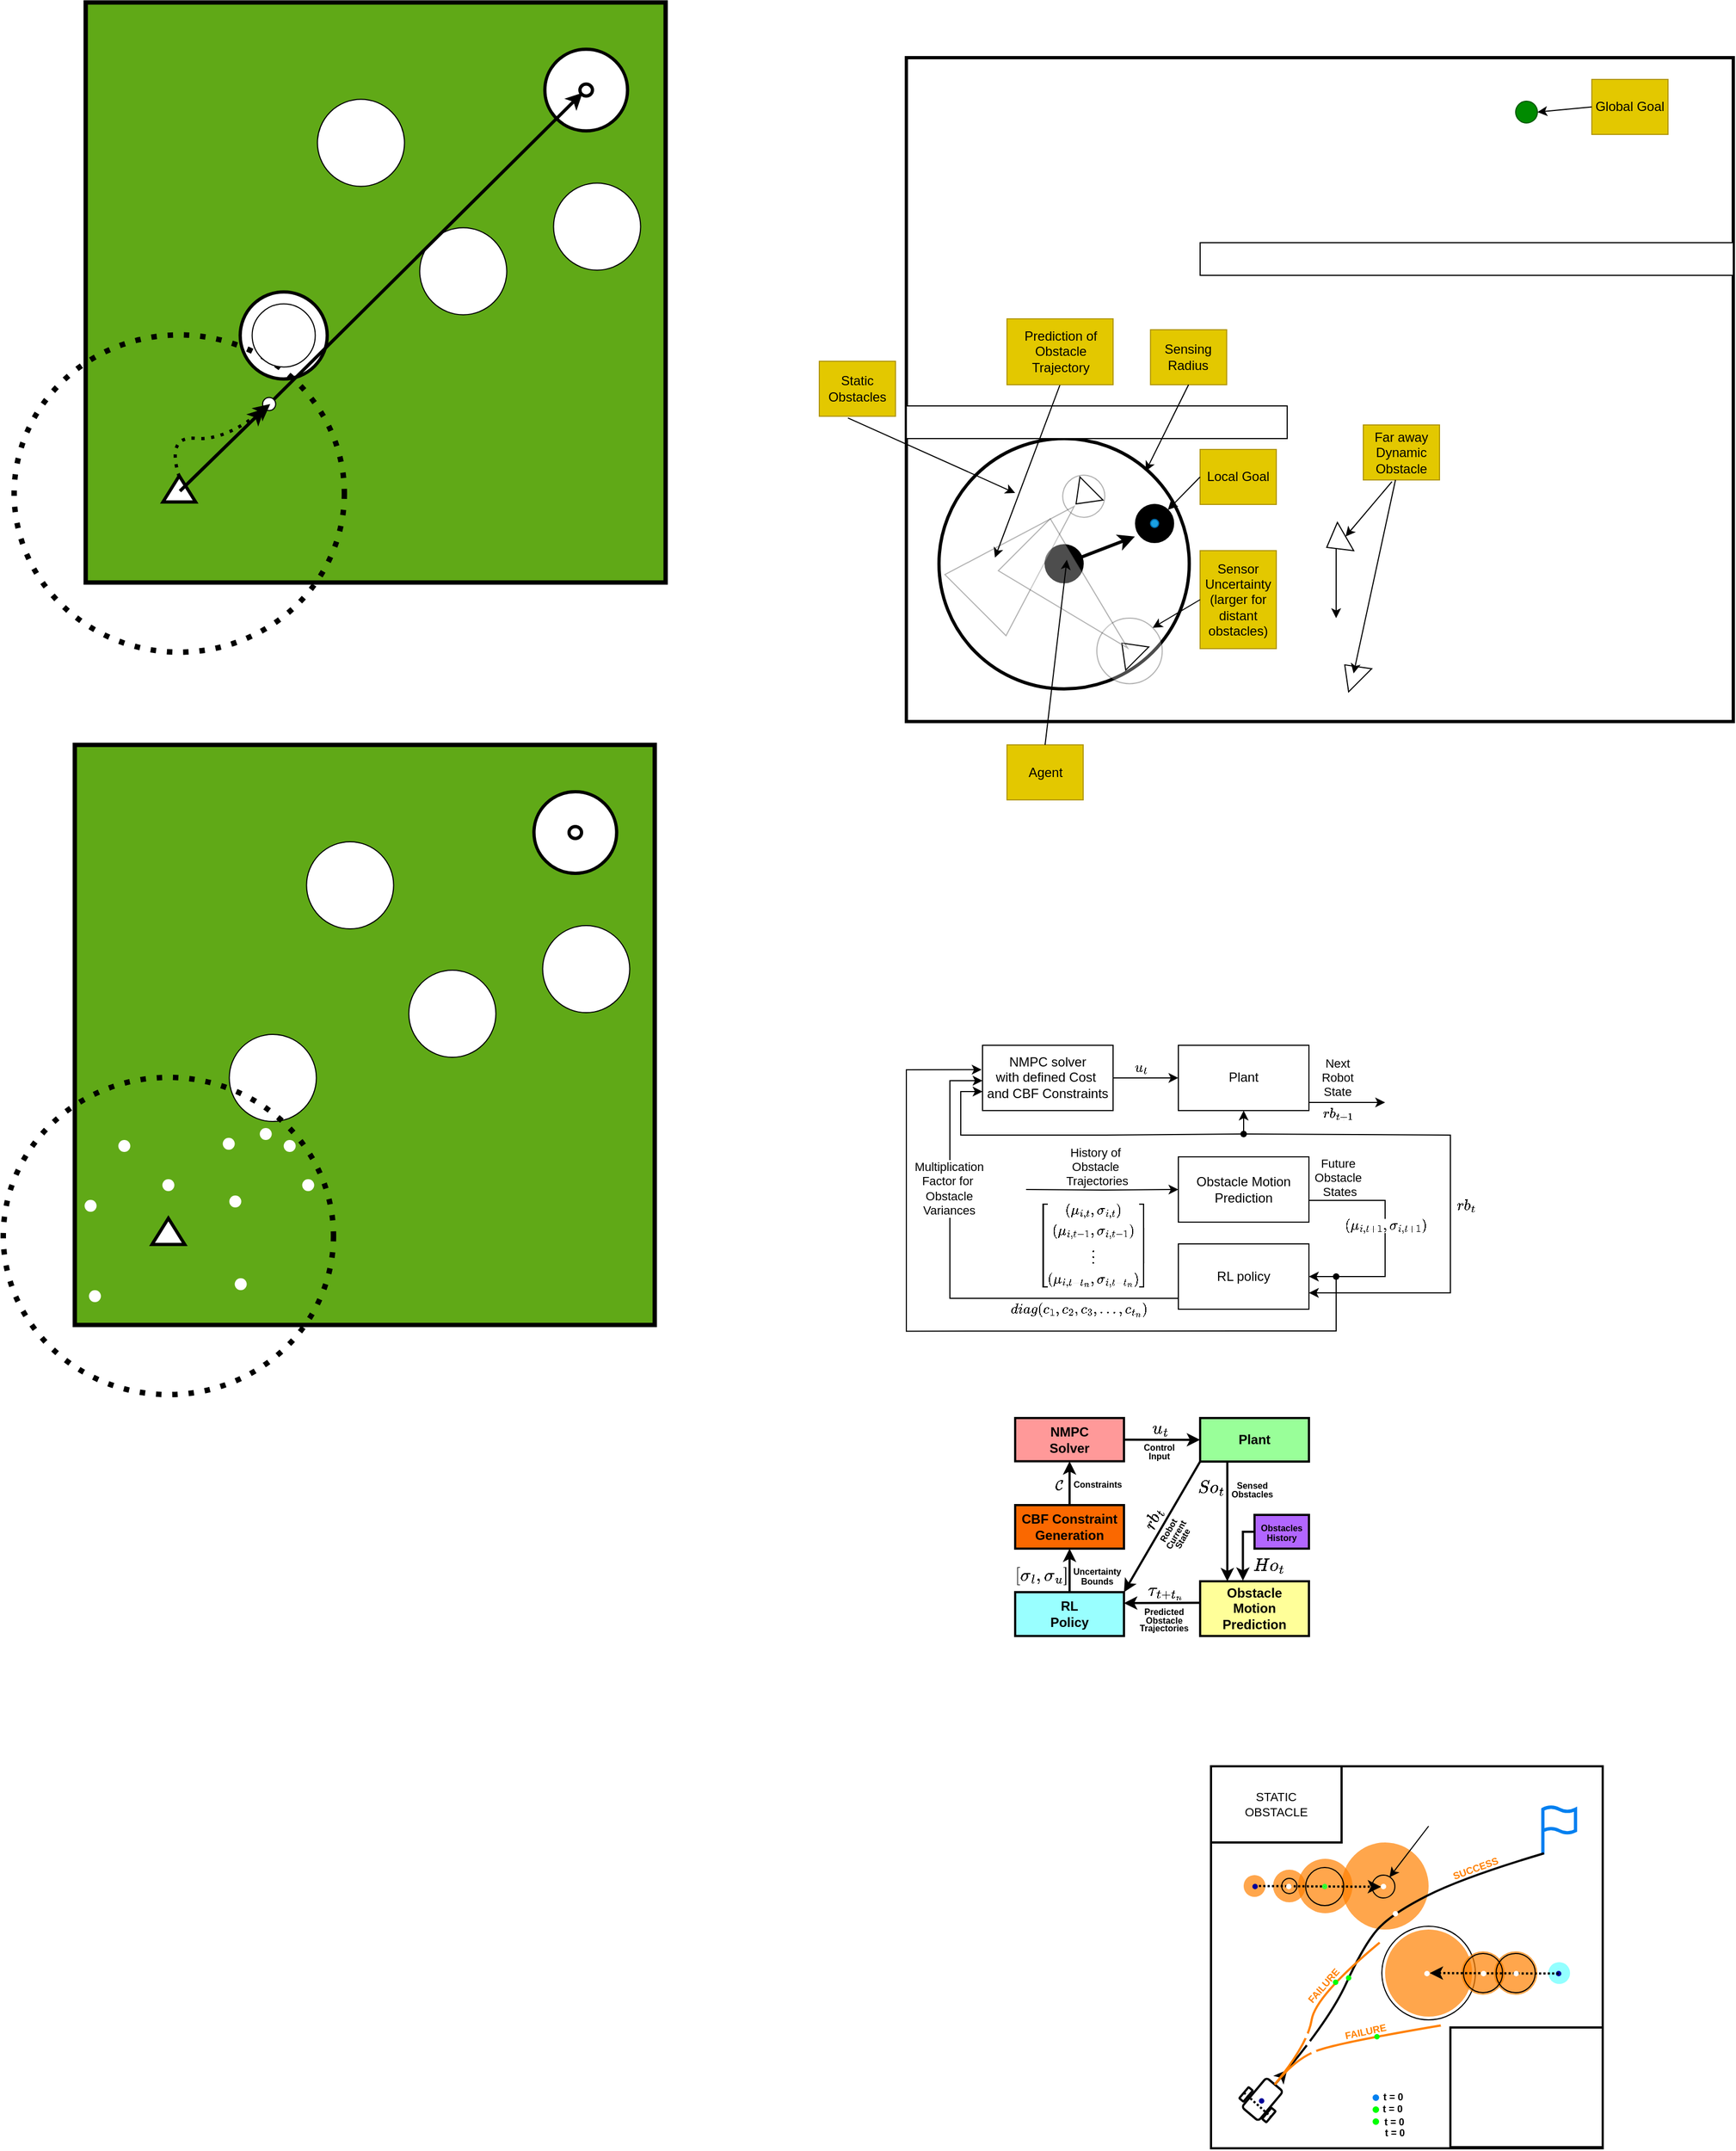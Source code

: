 <mxfile version="28.1.0" pages="2">
  <diagram name="Page-1" id="GJas5A8zbiKn9Wo5F9Zt">
    <mxGraphModel dx="1657" dy="432" grid="0" gridSize="10" guides="0" tooltips="1" connect="1" arrows="1" fold="1" page="1" pageScale="1" pageWidth="850" pageHeight="1100" background="light-dark(#FFFFFF,#FFFFFF)" math="1" shadow="0">
      <root>
        <mxCell id="0" />
        <mxCell id="1" style="" parent="0" />
        <mxCell id="O5Yj0BY--caXqHYr7iZM-120" value="&lt;b&gt;&lt;font style=&quot;font-size: 9px;&quot;&gt;FAILURE&lt;/font&gt;&lt;/b&gt;" style="text;html=1;align=center;verticalAlign=middle;whiteSpace=wrap;rounded=0;fontFamily=Helvetica;fontSize=11;fontColor=light-dark(#FF8000,#FF8000);labelBackgroundColor=none;rotation=311;" vertex="1" parent="1">
          <mxGeometry x="393" y="2186" width="60" height="30" as="geometry" />
        </mxCell>
        <mxCell id="O5Yj0BY--caXqHYr7iZM-55" value="" style="rounded=0;whiteSpace=wrap;html=1;align=left;verticalAlign=top;fontFamily=Helvetica;fontSize=11;fontColor=light-dark(#000000,#000000);labelBackgroundColor=none;fillColor=none;gradientColor=none;strokeColor=light-dark(#000000,#000000);strokeWidth=2;movable=0;resizable=0;rotatable=0;deletable=0;editable=0;locked=1;connectable=0;" vertex="1" parent="1">
          <mxGeometry x="320" y="2000" width="360" height="351" as="geometry" />
        </mxCell>
        <mxCell id="O5Yj0BY--caXqHYr7iZM-89" value="" style="ellipse;whiteSpace=wrap;html=1;aspect=fixed;rounded=0;strokeColor=none;strokeWidth=1;align=left;verticalAlign=top;fontFamily=Helvetica;fontSize=11;fontColor=light-dark(#000000,#000000);labelBackgroundColor=none;fillColor=light-dark(#FF8000,#FF8000);gradientColor=none;opacity=70;" vertex="1" parent="1">
          <mxGeometry x="480" y="2150" width="80" height="80" as="geometry" />
        </mxCell>
        <mxCell id="O5Yj0BY--caXqHYr7iZM-83" value="" style="ellipse;whiteSpace=wrap;html=1;aspect=fixed;rounded=0;strokeColor=none;strokeWidth=1;align=left;verticalAlign=top;fontFamily=Helvetica;fontSize=11;fontColor=light-dark(#000000,#000000);labelBackgroundColor=none;fillColor=light-dark(#FF8000,#FF8000);gradientColor=none;opacity=70;connectable=0;" vertex="1" parent="1">
          <mxGeometry x="440" y="2070" width="80" height="80" as="geometry" />
        </mxCell>
        <mxCell id="SPA56wAMmxe-K7njHeTv-1" value="" style="rounded=0;whiteSpace=wrap;html=1;fillColor=light-dark(#FFFFFF,#FFFFFF);strokeColor=light-dark(#000000,#000000);strokeWidth=3;movable=1;resizable=1;rotatable=1;deletable=1;editable=1;locked=0;connectable=1;" parent="1" vertex="1">
          <mxGeometry x="40" y="430" width="760" height="610" as="geometry" />
        </mxCell>
        <mxCell id="TbScQdoDC3WaG0IKX4vc-7" value="" style="shape=image;verticalLabelPosition=bottom;labelBackgroundColor=default;verticalAlign=top;aspect=fixed;imageAspect=0;image=https://www.freecads.com/media/thumb/fit/501x353/5bb5f68903497.jpg;rotation=-90;" parent="1" vertex="1">
          <mxGeometry x="17.11" y="826.25" width="212.89" height="150" as="geometry" />
        </mxCell>
        <mxCell id="SPA56wAMmxe-K7njHeTv-2" value="" style="ellipse;whiteSpace=wrap;html=1;aspect=fixed;fillColor=light-dark(#FFFFFF,transparent);strokeColor=light-dark(#000000,#FF0000);strokeWidth=3;" parent="1" vertex="1">
          <mxGeometry x="70" y="780" width="230" height="230" as="geometry" />
        </mxCell>
        <mxCell id="SPA56wAMmxe-K7njHeTv-3" value="" style="ellipse;whiteSpace=wrap;html=1;aspect=fixed;fillColor=light-dark(#000000,#0000FF);" parent="1" vertex="1">
          <mxGeometry x="167.5" y="877.5" width="35" height="35" as="geometry" />
        </mxCell>
        <mxCell id="SPA56wAMmxe-K7njHeTv-4" value="" style="endArrow=classic;html=1;rounded=0;strokeColor=light-dark(#000000,#0000FF);strokeWidth=3;" parent="1" source="SPA56wAMmxe-K7njHeTv-3" edge="1">
          <mxGeometry width="50" height="50" relative="1" as="geometry">
            <mxPoint x="190" y="877.5" as="sourcePoint" />
            <mxPoint x="250" y="870" as="targetPoint" />
          </mxGeometry>
        </mxCell>
        <mxCell id="SPA56wAMmxe-K7njHeTv-5" value="" style="rounded=0;whiteSpace=wrap;html=1;movable=0;resizable=0;rotatable=0;deletable=0;editable=0;locked=1;connectable=0;" parent="1" vertex="1">
          <mxGeometry x="40" y="750" width="350" height="30" as="geometry" />
        </mxCell>
        <mxCell id="SPA56wAMmxe-K7njHeTv-6" value="" style="rounded=0;whiteSpace=wrap;html=1;movable=0;resizable=0;rotatable=0;deletable=0;editable=0;locked=1;connectable=0;" parent="1" vertex="1">
          <mxGeometry x="310" y="600" width="490" height="30" as="geometry" />
        </mxCell>
        <mxCell id="SPA56wAMmxe-K7njHeTv-10" value="" style="ellipse;whiteSpace=wrap;html=1;aspect=fixed;fillColor=#008a00;fontColor=#ffffff;strokeColor=#005700;movable=1;resizable=1;rotatable=1;deletable=1;editable=1;locked=0;connectable=1;" parent="1" vertex="1">
          <mxGeometry x="600" y="470" width="20" height="20" as="geometry" />
        </mxCell>
        <mxCell id="SPA56wAMmxe-K7njHeTv-18" value="" style="group;rotation=45;" parent="1" vertex="1" connectable="0">
          <mxGeometry x="190" y="920" width="110" height="110" as="geometry" />
        </mxCell>
        <mxCell id="SPA56wAMmxe-K7njHeTv-19" value="" style="ellipse;whiteSpace=wrap;html=1;aspect=fixed;opacity=30;rotation=45;" parent="SPA56wAMmxe-K7njHeTv-18" vertex="1">
          <mxGeometry x="25.06" y="25.06" width="60.13" height="60.13" as="geometry" />
        </mxCell>
        <mxCell id="TbScQdoDC3WaG0IKX4vc-1" value="" style="triangle;whiteSpace=wrap;html=1;rotation=-135;" parent="SPA56wAMmxe-K7njHeTv-18" vertex="1">
          <mxGeometry x="45.12" y="40" width="20" height="30" as="geometry" />
        </mxCell>
        <mxCell id="SPA56wAMmxe-K7njHeTv-22" value="" style="group;rotation=-34;" parent="1" vertex="1" connectable="0">
          <mxGeometry x="150.002" y="767.502" width="640.54" height="230" as="geometry" />
        </mxCell>
        <mxCell id="SPA56wAMmxe-K7njHeTv-28" value="" style="group" parent="SPA56wAMmxe-K7njHeTv-22" vertex="1" connectable="0">
          <mxGeometry x="8.705" y="26.532" width="88.691" height="120.97" as="geometry" />
        </mxCell>
        <mxCell id="SPA56wAMmxe-K7njHeTv-23" value="" style="ellipse;whiteSpace=wrap;html=1;aspect=fixed;opacity=30;rotation=-34;" parent="SPA56wAMmxe-K7njHeTv-28" vertex="1">
          <mxGeometry x="25.035" y="19.638" width="38.62" height="38.62" as="geometry" />
        </mxCell>
        <mxCell id="SPA56wAMmxe-K7njHeTv-31" value="" style="triangle;whiteSpace=wrap;html=1;rotation=-45;opacity=30;strokeColor=light-dark(#000000,#FF00FF);fillColor=light-dark(#FFFFFF,#FF33FF);" parent="SPA56wAMmxe-K7njHeTv-28" vertex="1">
          <mxGeometry x="-73.97" y="53.94" width="128.31" height="79.42" as="geometry" />
        </mxCell>
        <mxCell id="TbScQdoDC3WaG0IKX4vc-3" value="" style="triangle;whiteSpace=wrap;html=1;rotation=135;" parent="SPA56wAMmxe-K7njHeTv-28" vertex="1">
          <mxGeometry x="34.341" y="23.944" width="20" height="30" as="geometry" />
        </mxCell>
        <mxCell id="SPA56wAMmxe-K7njHeTv-32" value="" style="triangle;whiteSpace=wrap;html=1;rotation=45;opacity=30;strokeColor=light-dark(#000000,#FF00FF);fillColor=light-dark(#FFFFFF,#FF33FF);" parent="SPA56wAMmxe-K7njHeTv-22" vertex="1">
          <mxGeometry x="-21.28" y="123.74" width="134.29" height="67.5" as="geometry" />
        </mxCell>
        <mxCell id="SPA56wAMmxe-K7njHeTv-30" value="Sensor Uncertainty (larger for distant obstacles)" style="rounded=0;whiteSpace=wrap;html=1;fillColor=light-dark(#E3C800,#FFFF00);fontColor=light-dark(#000000,#000000);strokeColor=#B09500;" parent="SPA56wAMmxe-K7njHeTv-22" vertex="1">
          <mxGeometry x="160" y="115.5" width="70" height="90" as="geometry" />
        </mxCell>
        <mxCell id="SPA56wAMmxe-K7njHeTv-35" value="Local Goal" style="rounded=0;whiteSpace=wrap;html=1;fillColor=light-dark(#E3C800,#FFFF00);fontColor=light-dark(#000000,#000000);strokeColor=#B09500;" parent="SPA56wAMmxe-K7njHeTv-22" vertex="1">
          <mxGeometry x="159.998" y="22.498" width="70" height="50.5" as="geometry" />
        </mxCell>
        <mxCell id="SPA56wAMmxe-K7njHeTv-34" value="" style="ellipse;whiteSpace=wrap;html=1;aspect=fixed;fillColor=light-dark(#000000,#00FFFF);" parent="SPA56wAMmxe-K7njHeTv-22" vertex="1">
          <mxGeometry x="100.628" y="72.998" width="35" height="35" as="geometry" />
        </mxCell>
        <mxCell id="SPA56wAMmxe-K7njHeTv-41" value="" style="ellipse;whiteSpace=wrap;html=1;aspect=fixed;fillColor=#1ba1e2;fontColor=#ffffff;strokeColor=#006EAF;" parent="SPA56wAMmxe-K7njHeTv-22" vertex="1">
          <mxGeometry x="114.38" y="86.75" width="7.5" height="7.5" as="geometry" />
        </mxCell>
        <mxCell id="SPA56wAMmxe-K7njHeTv-36" value="" style="endArrow=classic;html=1;rounded=0;strokeColor=light-dark(#000000,#000000);exitX=0;exitY=0.5;exitDx=0;exitDy=0;" parent="SPA56wAMmxe-K7njHeTv-22" source="SPA56wAMmxe-K7njHeTv-35" target="SPA56wAMmxe-K7njHeTv-34" edge="1">
          <mxGeometry width="50" height="50" relative="1" as="geometry">
            <mxPoint x="183.998" y="172.498" as="sourcePoint" />
            <mxPoint x="139.998" y="193.498" as="targetPoint" />
          </mxGeometry>
        </mxCell>
        <mxCell id="TbScQdoDC3WaG0IKX4vc-8" value="" style="shape=image;verticalLabelPosition=bottom;labelBackgroundColor=default;verticalAlign=top;aspect=fixed;imageAspect=0;image=https://i.pinimg.com/564x/9a/37/a9/9a37a99fa108eaf53b29d5175b4bc8d4.jpg;" parent="SPA56wAMmxe-K7njHeTv-22" vertex="1">
          <mxGeometry x="290" y="-131.49" width="350.54" height="246.99" as="geometry" />
        </mxCell>
        <mxCell id="SPA56wAMmxe-K7njHeTv-29" value="" style="endArrow=classic;html=1;rounded=0;strokeColor=light-dark(#000000,#000000);exitX=0;exitY=0.5;exitDx=0;exitDy=0;entryX=0.5;entryY=0;entryDx=0;entryDy=0;" parent="1" source="SPA56wAMmxe-K7njHeTv-30" target="SPA56wAMmxe-K7njHeTv-19" edge="1">
          <mxGeometry width="50" height="50" relative="1" as="geometry">
            <mxPoint x="395.07" y="912.5" as="sourcePoint" />
            <mxPoint x="280" y="970" as="targetPoint" />
          </mxGeometry>
        </mxCell>
        <mxCell id="SPA56wAMmxe-K7njHeTv-37" value="" style="endArrow=classic;html=1;rounded=0;strokeColor=light-dark(#000000,#000000);exitX=0.5;exitY=1;exitDx=0;exitDy=0;entryX=0.339;entryY=0.271;entryDx=0;entryDy=0;entryPerimeter=0;" parent="1" source="SPA56wAMmxe-K7njHeTv-38" target="SPA56wAMmxe-K7njHeTv-31" edge="1">
          <mxGeometry width="50" height="50" relative="1" as="geometry">
            <mxPoint x="360" y="820" as="sourcePoint" />
            <mxPoint x="330" y="853" as="targetPoint" />
          </mxGeometry>
        </mxCell>
        <mxCell id="SPA56wAMmxe-K7njHeTv-38" value="Prediction of Obstacle Trajectory" style="rounded=0;whiteSpace=wrap;html=1;fillColor=light-dark(#E3C800,#FFFF00);fontColor=light-dark(#000000,#000000);strokeColor=#B09500;" parent="1" vertex="1">
          <mxGeometry x="132.5" y="670" width="97.5" height="60.5" as="geometry" />
        </mxCell>
        <mxCell id="SPA56wAMmxe-K7njHeTv-39" value="Sensing Radius" style="rounded=0;whiteSpace=wrap;html=1;fillColor=light-dark(#E3C800,#FFFF00);fontColor=light-dark(#000000,#000000);strokeColor=#B09500;" parent="1" vertex="1">
          <mxGeometry x="264.38" y="680" width="70" height="50.5" as="geometry" />
        </mxCell>
        <mxCell id="SPA56wAMmxe-K7njHeTv-40" value="" style="endArrow=classic;html=1;rounded=0;strokeColor=light-dark(#000000,#000000);exitX=0.5;exitY=1;exitDx=0;exitDy=0;" parent="1" source="SPA56wAMmxe-K7njHeTv-39" edge="1">
          <mxGeometry width="50" height="50" relative="1" as="geometry">
            <mxPoint x="192" y="790" as="sourcePoint" />
            <mxPoint x="260" y="810" as="targetPoint" />
          </mxGeometry>
        </mxCell>
        <mxCell id="SPA56wAMmxe-K7njHeTv-42" value="Far away Dynamic Obstacle" style="rounded=0;whiteSpace=wrap;html=1;fillColor=light-dark(#E3C800,#FFFF00);fontColor=light-dark(#000000,#000000);strokeColor=#B09500;" parent="1" vertex="1">
          <mxGeometry x="460" y="767.5" width="70" height="50.5" as="geometry" />
        </mxCell>
        <mxCell id="SPA56wAMmxe-K7njHeTv-43" value="" style="endArrow=classic;html=1;rounded=0;strokeColor=light-dark(#000000,#000000);exitX=0.376;exitY=1.031;exitDx=0;exitDy=0;entryX=0;entryY=0.5;entryDx=0;entryDy=0;exitPerimeter=0;" parent="1" source="SPA56wAMmxe-K7njHeTv-42" target="TbScQdoDC3WaG0IKX4vc-9" edge="1">
          <mxGeometry width="50" height="50" relative="1" as="geometry">
            <mxPoint x="504" y="818" as="sourcePoint" />
            <mxPoint x="443.87" y="863.63" as="targetPoint" />
          </mxGeometry>
        </mxCell>
        <mxCell id="TbScQdoDC3WaG0IKX4vc-4" value="Global Goal" style="rounded=0;whiteSpace=wrap;html=1;fillColor=light-dark(#E3C800,#FFFF00);fontColor=light-dark(#000000,#000000);strokeColor=#B09500;" parent="1" vertex="1">
          <mxGeometry x="669.998" y="450" width="70" height="50.5" as="geometry" />
        </mxCell>
        <mxCell id="TbScQdoDC3WaG0IKX4vc-5" value="" style="endArrow=classic;html=1;rounded=0;strokeColor=light-dark(#000000,#000000);exitX=0;exitY=0.5;exitDx=0;exitDy=0;entryX=1;entryY=0.5;entryDx=0;entryDy=0;" parent="1" source="TbScQdoDC3WaG0IKX4vc-4" target="SPA56wAMmxe-K7njHeTv-10" edge="1">
          <mxGeometry width="50" height="50" relative="1" as="geometry">
            <mxPoint x="693.998" y="600" as="sourcePoint" />
            <mxPoint x="650" y="550" as="targetPoint" />
          </mxGeometry>
        </mxCell>
        <mxCell id="TbScQdoDC3WaG0IKX4vc-6" value="" style="shape=image;verticalLabelPosition=bottom;labelBackgroundColor=default;verticalAlign=top;aspect=fixed;imageAspect=0;image=https://www.freecads.com/media/thumb/fit/501x353/5bb5f68903497.jpg;" parent="1" vertex="1">
          <mxGeometry x="51.49" y="440" width="212.89" height="150" as="geometry" />
        </mxCell>
        <mxCell id="TbScQdoDC3WaG0IKX4vc-12" value="" style="edgeStyle=orthogonalEdgeStyle;rounded=0;orthogonalLoop=1;jettySize=auto;html=1;" parent="1" source="TbScQdoDC3WaG0IKX4vc-9" edge="1">
          <mxGeometry relative="1" as="geometry">
            <mxPoint x="434.998" y="944.998" as="targetPoint" />
          </mxGeometry>
        </mxCell>
        <mxCell id="TbScQdoDC3WaG0IKX4vc-9" value="" style="triangle;whiteSpace=wrap;html=1;rotation=-210;" parent="1" vertex="1">
          <mxGeometry x="424.998" y="859.998" width="20" height="30" as="geometry" />
        </mxCell>
        <mxCell id="TbScQdoDC3WaG0IKX4vc-13" value="" style="triangle;whiteSpace=wrap;html=1;rotation=-135;" parent="1" vertex="1">
          <mxGeometry x="439.998" y="979.998" width="20" height="30" as="geometry" />
        </mxCell>
        <mxCell id="TbScQdoDC3WaG0IKX4vc-14" value="Static Obstacles" style="rounded=0;whiteSpace=wrap;html=1;fillColor=light-dark(#E3C800,#FFFF00);fontColor=light-dark(#000000,#000000);strokeColor=#B09500;" parent="1" vertex="1">
          <mxGeometry x="-40" y="708.97" width="70" height="50.5" as="geometry" />
        </mxCell>
        <mxCell id="TbScQdoDC3WaG0IKX4vc-15" value="" style="endArrow=classic;html=1;rounded=0;strokeColor=light-dark(#000000,#000000);exitX=0.376;exitY=1.031;exitDx=0;exitDy=0;exitPerimeter=0;" parent="1" source="TbScQdoDC3WaG0IKX4vc-14" edge="1">
          <mxGeometry width="50" height="50" relative="1" as="geometry">
            <mxPoint x="4" y="759.47" as="sourcePoint" />
            <mxPoint x="140" y="830" as="targetPoint" />
          </mxGeometry>
        </mxCell>
        <mxCell id="TbScQdoDC3WaG0IKX4vc-16" value="Agent" style="rounded=0;whiteSpace=wrap;html=1;fillColor=light-dark(#E3C800,#FFFF00);fontColor=light-dark(#000000,#000000);strokeColor=#B09500;" parent="1" vertex="1">
          <mxGeometry x="132.5" y="1061.47" width="70" height="50.5" as="geometry" />
        </mxCell>
        <mxCell id="TbScQdoDC3WaG0IKX4vc-17" value="" style="endArrow=classic;html=1;rounded=0;strokeColor=light-dark(#000000,#000000);exitX=0.5;exitY=0;exitDx=0;exitDy=0;entryX=0.279;entryY=0.235;entryDx=0;entryDy=0;entryPerimeter=0;" parent="1" source="TbScQdoDC3WaG0IKX4vc-16" target="SPA56wAMmxe-K7njHeTv-32" edge="1">
          <mxGeometry width="50" height="50" relative="1" as="geometry">
            <mxPoint x="176.5" y="1111.97" as="sourcePoint" />
            <mxPoint x="382.464" y="1049.997" as="targetPoint" />
          </mxGeometry>
        </mxCell>
        <mxCell id="TbScQdoDC3WaG0IKX4vc-18" value="" style="endArrow=classic;html=1;rounded=0;strokeColor=light-dark(#000000,#000000);entryX=0.435;entryY=0.506;entryDx=0;entryDy=0;entryPerimeter=0;" parent="1" source="SPA56wAMmxe-K7njHeTv-42" target="TbScQdoDC3WaG0IKX4vc-13" edge="1">
          <mxGeometry width="50" height="50" relative="1" as="geometry">
            <mxPoint x="552" y="900" as="sourcePoint" />
            <mxPoint x="510" y="950" as="targetPoint" />
          </mxGeometry>
        </mxCell>
        <mxCell id="uVl9msC-3Oj0vJ0fN8xo-1" value="" style="whiteSpace=wrap;html=1;aspect=fixed;fillColor=light-dark(#60A917,#999999);fontColor=#ffffff;strokeColor=light-dark(#000000,#000000);strokeWidth=4;" parent="1" vertex="1">
          <mxGeometry x="-714.25" y="379.25" width="533" height="533" as="geometry" />
        </mxCell>
        <mxCell id="uVl9msC-3Oj0vJ0fN8xo-2" value="" style="ellipse;whiteSpace=wrap;html=1;fillColor=light-dark(#FFFFFF,#99FF99);strokeColor=light-dark(#000000,#000000);strokeWidth=3;" parent="1" vertex="1">
          <mxGeometry x="-292.25" y="422.25" width="76" height="75" as="geometry" />
        </mxCell>
        <mxCell id="uVl9msC-3Oj0vJ0fN8xo-3" value="" style="ellipse;whiteSpace=wrap;html=1;fillColor=light-dark(#FFFFFF,#FF3333);strokeColor=light-dark(#000000,#000000);strokeWidth=3;" parent="1" vertex="1">
          <mxGeometry x="-260" y="454.25" width="11.5" height="11" as="geometry" />
        </mxCell>
        <mxCell id="uVl9msC-3Oj0vJ0fN8xo-4" value="" style="triangle;whiteSpace=wrap;html=1;rotation=-90;fillColor=light-dark(#FFFFFF,#FF8000);strokeColor=light-dark(#000000,#000000);strokeWidth=3;" parent="1" vertex="1">
          <mxGeometry x="-640.25" y="811.25" width="24" height="30" as="geometry" />
        </mxCell>
        <mxCell id="uVl9msC-3Oj0vJ0fN8xo-5" value="" style="ellipse;whiteSpace=wrap;html=1;aspect=fixed;fillColor=light-dark(#FFFFFF,#FFB570);strokeColor=light-dark(#000000,#000000);strokeWidth=3;" parent="1" vertex="1">
          <mxGeometry x="-572.25" y="645.25" width="80" height="80" as="geometry" />
        </mxCell>
        <mxCell id="uVl9msC-3Oj0vJ0fN8xo-6" value="" style="ellipse;whiteSpace=wrap;html=1;aspect=fixed;" parent="1" vertex="1">
          <mxGeometry x="-407.25" y="586.25" width="80" height="80" as="geometry" />
        </mxCell>
        <mxCell id="uVl9msC-3Oj0vJ0fN8xo-7" value="" style="ellipse;whiteSpace=wrap;html=1;aspect=fixed;" parent="1" vertex="1">
          <mxGeometry x="-501.25" y="468.25" width="80" height="80" as="geometry" />
        </mxCell>
        <mxCell id="uVl9msC-3Oj0vJ0fN8xo-8" value="" style="ellipse;whiteSpace=wrap;html=1;aspect=fixed;" parent="1" vertex="1">
          <mxGeometry x="-284.25" y="545.25" width="80" height="80" as="geometry" />
        </mxCell>
        <mxCell id="uVl9msC-3Oj0vJ0fN8xo-9" value="" style="ellipse;whiteSpace=wrap;html=1;fillColor=none;dashed=1;dashPattern=1 2;strokeColor=light-dark(#000000,#7F00FF);strokeWidth=5;" parent="1" vertex="1">
          <mxGeometry x="-780" y="684.75" width="303.5" height="291.5" as="geometry" />
        </mxCell>
        <mxCell id="uVl9msC-3Oj0vJ0fN8xo-10" value="" style="endArrow=classic;html=1;rounded=0;strokeWidth=3;" parent="1" source="uVl9msC-3Oj0vJ0fN8xo-13" edge="1">
          <mxGeometry width="50" height="50" relative="1" as="geometry">
            <mxPoint x="-627.63" y="828.25" as="sourcePoint" />
            <mxPoint x="-257.63" y="462.25" as="targetPoint" />
          </mxGeometry>
        </mxCell>
        <mxCell id="uVl9msC-3Oj0vJ0fN8xo-11" value="" style="ellipse;whiteSpace=wrap;html=1;aspect=fixed;" parent="1" vertex="1">
          <mxGeometry x="-561.25" y="656.25" width="58" height="58" as="geometry" />
        </mxCell>
        <mxCell id="uVl9msC-3Oj0vJ0fN8xo-12" value="" style="endArrow=classic;html=1;rounded=0;strokeWidth=3;" parent="1" target="uVl9msC-3Oj0vJ0fN8xo-13" edge="1">
          <mxGeometry width="50" height="50" relative="1" as="geometry">
            <mxPoint x="-627.63" y="828.25" as="sourcePoint" />
            <mxPoint x="-257.63" y="462.25" as="targetPoint" />
          </mxGeometry>
        </mxCell>
        <mxCell id="uVl9msC-3Oj0vJ0fN8xo-13" value="" style="ellipse;whiteSpace=wrap;html=1;fillColor=light-dark(#FFFFFF,#99FF99);" parent="1" vertex="1">
          <mxGeometry x="-551.63" y="742.25" width="12" height="12" as="geometry" />
        </mxCell>
        <mxCell id="uVl9msC-3Oj0vJ0fN8xo-14" value="" style="endArrow=classic;html=1;rounded=0;strokeWidth=3;curved=1;dashed=1;dashPattern=1 2;strokeColor=light-dark(#000000,#0000CC);" parent="1" edge="1">
          <mxGeometry width="50" height="50" relative="1" as="geometry">
            <mxPoint x="-628.25" y="815.25" as="sourcePoint" />
            <mxPoint x="-544.63" y="748.25" as="targetPoint" />
            <Array as="points">
              <mxPoint x="-640.25" y="777.25" />
              <mxPoint x="-586.25" y="782.25" />
            </Array>
          </mxGeometry>
        </mxCell>
        <mxCell id="uVl9msC-3Oj0vJ0fN8xo-15" value="" style="whiteSpace=wrap;html=1;aspect=fixed;fillColor=light-dark(#60A917,#999999);fontColor=#ffffff;strokeColor=light-dark(#000000,#000000);strokeWidth=4;" parent="1" vertex="1">
          <mxGeometry x="-724.25" y="1061.47" width="533" height="533" as="geometry" />
        </mxCell>
        <mxCell id="uVl9msC-3Oj0vJ0fN8xo-16" value="" style="ellipse;whiteSpace=wrap;html=1;fillColor=light-dark(#FFFFFF,#99FF99);strokeColor=light-dark(#000000,#000000);strokeWidth=3;" parent="1" vertex="1">
          <mxGeometry x="-302.25" y="1104.47" width="76" height="75" as="geometry" />
        </mxCell>
        <mxCell id="uVl9msC-3Oj0vJ0fN8xo-17" value="" style="ellipse;whiteSpace=wrap;html=1;fillColor=light-dark(#FFFFFF,#FF3333);strokeColor=light-dark(#000000,#000000);strokeWidth=3;" parent="1" vertex="1">
          <mxGeometry x="-270" y="1136.47" width="11.5" height="11" as="geometry" />
        </mxCell>
        <mxCell id="uVl9msC-3Oj0vJ0fN8xo-18" value="" style="triangle;whiteSpace=wrap;html=1;rotation=-90;fillColor=light-dark(#FFFFFF,#FF8000);strokeColor=light-dark(#000000,#000000);strokeWidth=3;" parent="1" vertex="1">
          <mxGeometry x="-650.25" y="1493.47" width="24" height="30" as="geometry" />
        </mxCell>
        <mxCell id="uVl9msC-3Oj0vJ0fN8xo-19" value="" style="ellipse;whiteSpace=wrap;html=1;aspect=fixed;" parent="1" vertex="1">
          <mxGeometry x="-582.25" y="1327.47" width="80" height="80" as="geometry" />
        </mxCell>
        <mxCell id="uVl9msC-3Oj0vJ0fN8xo-20" value="" style="ellipse;whiteSpace=wrap;html=1;aspect=fixed;" parent="1" vertex="1">
          <mxGeometry x="-417.25" y="1268.47" width="80" height="80" as="geometry" />
        </mxCell>
        <mxCell id="uVl9msC-3Oj0vJ0fN8xo-21" value="" style="ellipse;whiteSpace=wrap;html=1;aspect=fixed;" parent="1" vertex="1">
          <mxGeometry x="-511.25" y="1150.47" width="80" height="80" as="geometry" />
        </mxCell>
        <mxCell id="uVl9msC-3Oj0vJ0fN8xo-22" value="" style="ellipse;whiteSpace=wrap;html=1;aspect=fixed;" parent="1" vertex="1">
          <mxGeometry x="-294.25" y="1227.47" width="80" height="80" as="geometry" />
        </mxCell>
        <mxCell id="uVl9msC-3Oj0vJ0fN8xo-23" value="" style="ellipse;whiteSpace=wrap;html=1;fillColor=none;dashed=1;dashPattern=1 2;strokeColor=light-dark(#000000,#7F00FF);strokeWidth=5;" parent="1" vertex="1">
          <mxGeometry x="-790" y="1366.97" width="303.5" height="291.5" as="geometry" />
        </mxCell>
        <mxCell id="uVl9msC-3Oj0vJ0fN8xo-24" value="" style="ellipse;whiteSpace=wrap;html=1;aspect=fixed;strokeColor=none;fillColor=light-dark(#FFFFFF,#00FFFF);" parent="1" vertex="1">
          <mxGeometry x="-684.25" y="1424.47" width="11" height="11" as="geometry" />
        </mxCell>
        <mxCell id="uVl9msC-3Oj0vJ0fN8xo-25" value="" style="ellipse;whiteSpace=wrap;html=1;aspect=fixed;strokeColor=none;fillColor=light-dark(#FFFFFF,#00FFFF);" parent="1" vertex="1">
          <mxGeometry x="-582.25" y="1475.47" width="11" height="11" as="geometry" />
        </mxCell>
        <mxCell id="uVl9msC-3Oj0vJ0fN8xo-26" value="" style="ellipse;whiteSpace=wrap;html=1;aspect=fixed;strokeColor=none;fillColor=light-dark(#FFFFFF,#00FFFF);" parent="1" vertex="1">
          <mxGeometry x="-515.25" y="1460.47" width="11" height="11" as="geometry" />
        </mxCell>
        <mxCell id="uVl9msC-3Oj0vJ0fN8xo-27" value="" style="ellipse;whiteSpace=wrap;html=1;aspect=fixed;strokeColor=none;fillColor=light-dark(#FFFFFF,#00FFFF);" parent="1" vertex="1">
          <mxGeometry x="-532.25" y="1424.47" width="11" height="11" as="geometry" />
        </mxCell>
        <mxCell id="uVl9msC-3Oj0vJ0fN8xo-28" value="" style="ellipse;whiteSpace=wrap;html=1;aspect=fixed;strokeColor=none;fillColor=light-dark(#FFFFFF,#00FFFF);" parent="1" vertex="1">
          <mxGeometry x="-588.25" y="1422.47" width="11" height="11" as="geometry" />
        </mxCell>
        <mxCell id="uVl9msC-3Oj0vJ0fN8xo-29" value="" style="ellipse;whiteSpace=wrap;html=1;aspect=fixed;strokeColor=none;fillColor=light-dark(#FFFFFF,#00FFFF);" parent="1" vertex="1">
          <mxGeometry x="-577.25" y="1551.47" width="11" height="11" as="geometry" />
        </mxCell>
        <mxCell id="uVl9msC-3Oj0vJ0fN8xo-30" value="" style="ellipse;whiteSpace=wrap;html=1;aspect=fixed;strokeColor=none;fillColor=light-dark(#FFFFFF,#00FFFF);" parent="1" vertex="1">
          <mxGeometry x="-711.25" y="1562.47" width="11" height="11" as="geometry" />
        </mxCell>
        <mxCell id="uVl9msC-3Oj0vJ0fN8xo-31" value="" style="ellipse;whiteSpace=wrap;html=1;aspect=fixed;strokeColor=none;fillColor=light-dark(#FFFFFF,#00FFFF);" parent="1" vertex="1">
          <mxGeometry x="-715.25" y="1479.47" width="11" height="11" as="geometry" />
        </mxCell>
        <mxCell id="uVl9msC-3Oj0vJ0fN8xo-32" value="" style="ellipse;whiteSpace=wrap;html=1;aspect=fixed;strokeColor=none;fillColor=light-dark(#FFFFFF,#00FFFF);" parent="1" vertex="1">
          <mxGeometry x="-643.75" y="1460.47" width="11" height="11" as="geometry" />
        </mxCell>
        <mxCell id="uVl9msC-3Oj0vJ0fN8xo-33" value="" style="ellipse;whiteSpace=wrap;html=1;aspect=fixed;strokeColor=none;fillColor=light-dark(#FFFFFF,#00FFFF);" parent="1" vertex="1">
          <mxGeometry x="-554.25" y="1413.47" width="11" height="11" as="geometry" />
        </mxCell>
        <mxCell id="uVl9msC-3Oj0vJ0fN8xo-56" style="edgeStyle=orthogonalEdgeStyle;rounded=0;orthogonalLoop=1;jettySize=auto;html=1;exitDx=0;exitDy=0;exitX=0.991;exitY=0.703;exitPerimeter=0;" parent="1" source="uVl9msC-3Oj0vJ0fN8xo-34" edge="1">
          <mxGeometry relative="1" as="geometry">
            <mxPoint x="380" y="1390" as="sourcePoint" />
            <mxPoint x="480" y="1390" as="targetPoint" />
            <Array as="points">
              <mxPoint x="480" y="1390" />
            </Array>
          </mxGeometry>
        </mxCell>
        <mxCell id="uVl9msC-3Oj0vJ0fN8xo-91" value="Next&lt;div&gt;Robot&lt;/div&gt;&lt;div&gt;State&lt;/div&gt;" style="edgeLabel;html=1;align=center;verticalAlign=middle;resizable=0;points=[];" parent="uVl9msC-3Oj0vJ0fN8xo-56" vertex="1" connectable="0">
          <mxGeometry x="0.178" y="-1" relative="1" as="geometry">
            <mxPoint x="-11" y="-24" as="offset" />
          </mxGeometry>
        </mxCell>
        <mxCell id="5FRFhFm-bMS0Uy9U0a_G-7" value="\(rb_{t+1}\)" style="edgeLabel;html=1;align=center;verticalAlign=middle;resizable=0;points=[];" parent="uVl9msC-3Oj0vJ0fN8xo-56" vertex="1" connectable="0">
          <mxGeometry x="0.309" relative="1" as="geometry">
            <mxPoint x="-16" y="10" as="offset" />
          </mxGeometry>
        </mxCell>
        <mxCell id="uVl9msC-3Oj0vJ0fN8xo-34" value="Plant" style="rounded=0;whiteSpace=wrap;html=1;" parent="1" vertex="1">
          <mxGeometry x="290" y="1337.47" width="120" height="60" as="geometry" />
        </mxCell>
        <mxCell id="uVl9msC-3Oj0vJ0fN8xo-36" style="edgeStyle=orthogonalEdgeStyle;rounded=0;orthogonalLoop=1;jettySize=auto;html=1;exitX=1;exitY=0.5;exitDx=0;exitDy=0;entryX=0;entryY=0.5;entryDx=0;entryDy=0;" parent="1" source="uVl9msC-3Oj0vJ0fN8xo-35" target="uVl9msC-3Oj0vJ0fN8xo-34" edge="1">
          <mxGeometry relative="1" as="geometry" />
        </mxCell>
        <mxCell id="uVl9msC-3Oj0vJ0fN8xo-37" value="\(u_{t}\)" style="edgeLabel;html=1;align=center;verticalAlign=middle;resizable=0;points=[];" parent="uVl9msC-3Oj0vJ0fN8xo-36" vertex="1" connectable="0">
          <mxGeometry x="-0.462" relative="1" as="geometry">
            <mxPoint x="9" y="-10" as="offset" />
          </mxGeometry>
        </mxCell>
        <mxCell id="uVl9msC-3Oj0vJ0fN8xo-35" value="NMPC solver&lt;div&gt;with defined Cost&amp;nbsp;&lt;/div&gt;&lt;div&gt;and CBF Constraints&lt;/div&gt;" style="rounded=0;whiteSpace=wrap;html=1;" parent="1" vertex="1">
          <mxGeometry x="110" y="1337.47" width="120" height="60" as="geometry" />
        </mxCell>
        <mxCell id="uVl9msC-3Oj0vJ0fN8xo-65" style="edgeStyle=orthogonalEdgeStyle;rounded=0;orthogonalLoop=1;jettySize=auto;html=1;" parent="1" target="uVl9msC-3Oj0vJ0fN8xo-38" edge="1">
          <mxGeometry relative="1" as="geometry">
            <mxPoint x="150" y="1470" as="sourcePoint" />
          </mxGeometry>
        </mxCell>
        <mxCell id="uVl9msC-3Oj0vJ0fN8xo-67" value="History of&amp;nbsp;&lt;div&gt;Obstacle&amp;nbsp;&lt;/div&gt;&lt;div&gt;Trajectories&lt;/div&gt;" style="edgeLabel;html=1;align=center;verticalAlign=middle;resizable=0;points=[];" parent="uVl9msC-3Oj0vJ0fN8xo-65" vertex="1" connectable="0">
          <mxGeometry x="-0.048" y="-1" relative="1" as="geometry">
            <mxPoint x="-2" y="-23" as="offset" />
          </mxGeometry>
        </mxCell>
        <mxCell id="5FRFhFm-bMS0Uy9U0a_G-1" value="\begin{bmatrix} (\mu_{i,t}, \sigma_{i,t}) \\ (\mu_{i,t-1}, \sigma_{i,t-1}) \\ \vdots \\(\mu_{i,t-t_n}, \sigma_{i,t-t_n})&amp;nbsp;\end{bmatrix}" style="edgeLabel;html=1;align=center;verticalAlign=middle;resizable=0;points=[];" parent="uVl9msC-3Oj0vJ0fN8xo-65" vertex="1" connectable="0">
          <mxGeometry x="-0.213" y="-2" relative="1" as="geometry">
            <mxPoint x="5" y="48" as="offset" />
          </mxGeometry>
        </mxCell>
        <mxCell id="uVl9msC-3Oj0vJ0fN8xo-38" value="Obstacle Motion Prediction" style="rounded=0;whiteSpace=wrap;html=1;" parent="1" vertex="1">
          <mxGeometry x="290" y="1440" width="120" height="60" as="geometry" />
        </mxCell>
        <mxCell id="uVl9msC-3Oj0vJ0fN8xo-41" style="edgeStyle=orthogonalEdgeStyle;rounded=0;orthogonalLoop=1;jettySize=auto;html=1;entryX=0.921;entryY=0.576;entryDx=0;entryDy=0;entryPerimeter=0;endArrow=none;endFill=0;" parent="1" source="uVl9msC-3Oj0vJ0fN8xo-38" target="uVl9msC-3Oj0vJ0fN8xo-74" edge="1">
          <mxGeometry relative="1" as="geometry">
            <mxPoint x="460" y="1550" as="targetPoint" />
            <mxPoint x="430" y="1501" as="sourcePoint" />
            <Array as="points">
              <mxPoint x="480" y="1480" />
              <mxPoint x="480" y="1550" />
            </Array>
          </mxGeometry>
        </mxCell>
        <mxCell id="uVl9msC-3Oj0vJ0fN8xo-44" value="Future&amp;nbsp;&lt;div&gt;Obstacle&amp;nbsp;&lt;/div&gt;&lt;div&gt;States&lt;/div&gt;" style="edgeLabel;html=1;align=center;verticalAlign=middle;resizable=0;points=[];" parent="uVl9msC-3Oj0vJ0fN8xo-41" vertex="1" connectable="0">
          <mxGeometry x="-0.676" y="2" relative="1" as="geometry">
            <mxPoint x="-2" y="-19" as="offset" />
          </mxGeometry>
        </mxCell>
        <mxCell id="uVl9msC-3Oj0vJ0fN8xo-48" value="\((\mu_{i,t+1}, \sigma_{i,t+1})\)" style="edgeLabel;html=1;align=center;verticalAlign=middle;resizable=0;points=[];" parent="uVl9msC-3Oj0vJ0fN8xo-41" vertex="1" connectable="0">
          <mxGeometry x="-0.082" relative="1" as="geometry">
            <mxPoint y="8" as="offset" />
          </mxGeometry>
        </mxCell>
        <mxCell id="uVl9msC-3Oj0vJ0fN8xo-50" value="RL policy" style="rounded=0;whiteSpace=wrap;html=1;" parent="1" vertex="1">
          <mxGeometry x="290" y="1520" width="120" height="60" as="geometry" />
        </mxCell>
        <mxCell id="uVl9msC-3Oj0vJ0fN8xo-69" style="edgeStyle=orthogonalEdgeStyle;rounded=0;orthogonalLoop=1;jettySize=auto;html=1;" parent="1" source="uVl9msC-3Oj0vJ0fN8xo-50" target="uVl9msC-3Oj0vJ0fN8xo-35" edge="1">
          <mxGeometry relative="1" as="geometry">
            <Array as="points">
              <mxPoint x="80" y="1570" />
              <mxPoint x="80" y="1370" />
            </Array>
            <mxPoint x="120" y="1414" as="targetPoint" />
          </mxGeometry>
        </mxCell>
        <mxCell id="uVl9msC-3Oj0vJ0fN8xo-70" value="\(diag(c_1, c_2, c_3, \ldots, c_{t_n})\)" style="edgeLabel;html=1;align=center;verticalAlign=middle;resizable=0;points=[];" parent="uVl9msC-3Oj0vJ0fN8xo-69" vertex="1" connectable="0">
          <mxGeometry x="-0.58" y="1" relative="1" as="geometry">
            <mxPoint y="9" as="offset" />
          </mxGeometry>
        </mxCell>
        <mxCell id="uVl9msC-3Oj0vJ0fN8xo-71" value="Multiplication&lt;div&gt;Factor for&amp;nbsp;&lt;/div&gt;&lt;div&gt;Obstacle&lt;br&gt;&lt;div&gt;Variances&lt;/div&gt;&lt;/div&gt;" style="edgeLabel;html=1;align=center;verticalAlign=middle;resizable=0;points=[];" parent="uVl9msC-3Oj0vJ0fN8xo-69" vertex="1" connectable="0">
          <mxGeometry x="0.414" y="1" relative="1" as="geometry">
            <mxPoint as="offset" />
          </mxGeometry>
        </mxCell>
        <mxCell id="uVl9msC-3Oj0vJ0fN8xo-73" value="" style="endArrow=classic;html=1;rounded=0;exitX=0.815;exitY=0.846;exitDx=0;exitDy=0;exitPerimeter=0;entryX=-0.007;entryY=0.374;entryDx=0;entryDy=0;entryPerimeter=0;" parent="1" source="uVl9msC-3Oj0vJ0fN8xo-74" target="uVl9msC-3Oj0vJ0fN8xo-35" edge="1">
          <mxGeometry width="50" height="50" relative="1" as="geometry">
            <mxPoint x="440" y="1550" as="sourcePoint" />
            <mxPoint x="109" y="1370" as="targetPoint" />
            <Array as="points">
              <mxPoint x="435" y="1600" />
              <mxPoint x="40" y="1600.2" />
              <mxPoint x="40" y="1360" />
            </Array>
          </mxGeometry>
        </mxCell>
        <mxCell id="uVl9msC-3Oj0vJ0fN8xo-85" value="" style="edgeStyle=orthogonalEdgeStyle;rounded=0;orthogonalLoop=1;jettySize=auto;html=1;exitX=0.25;exitY=0.498;exitDx=0;exitDy=0;exitPerimeter=0;entryX=1;entryY=0.5;entryDx=0;entryDy=0;" parent="1" source="uVl9msC-3Oj0vJ0fN8xo-74" target="uVl9msC-3Oj0vJ0fN8xo-50" edge="1">
          <mxGeometry relative="1" as="geometry">
            <mxPoint x="425" y="1549.96" as="sourcePoint" />
            <mxPoint x="410" y="1550" as="targetPoint" />
            <Array as="points" />
          </mxGeometry>
        </mxCell>
        <mxCell id="uVl9msC-3Oj0vJ0fN8xo-74" value="" style="shape=waypoint;sketch=0;fillStyle=solid;size=6;pointerEvents=1;points=[];fillColor=none;resizable=0;rotatable=0;perimeter=centerPerimeter;snapToPoint=1;" parent="1" vertex="1">
          <mxGeometry x="425" y="1540" width="20" height="20" as="geometry" />
        </mxCell>
        <mxCell id="uVl9msC-3Oj0vJ0fN8xo-82" style="edgeStyle=orthogonalEdgeStyle;rounded=0;orthogonalLoop=1;jettySize=auto;html=1;entryX=0.404;entryY=1.196;entryDx=0;entryDy=0;entryPerimeter=0;" parent="1" source="uVl9msC-3Oj0vJ0fN8xo-74" target="uVl9msC-3Oj0vJ0fN8xo-74" edge="1">
          <mxGeometry relative="1" as="geometry" />
        </mxCell>
        <mxCell id="5FRFhFm-bMS0Uy9U0a_G-5" style="edgeStyle=orthogonalEdgeStyle;rounded=0;orthogonalLoop=1;jettySize=auto;html=1;entryX=0.483;entryY=0.117;entryDx=0;entryDy=0;entryPerimeter=0;" parent="1" edge="1">
          <mxGeometry relative="1" as="geometry">
            <mxPoint x="350" y="1418.97" as="sourcePoint" />
            <mxPoint x="350" y="1418.97" as="targetPoint" />
          </mxGeometry>
        </mxCell>
        <mxCell id="5FRFhFm-bMS0Uy9U0a_G-8" value="" style="endArrow=classic;html=1;rounded=0;entryX=0;entryY=0.709;entryDx=0;entryDy=0;entryPerimeter=0;" parent="1" target="uVl9msC-3Oj0vJ0fN8xo-35" edge="1">
          <mxGeometry width="50" height="50" relative="1" as="geometry">
            <mxPoint x="350" y="1419" as="sourcePoint" />
            <mxPoint x="150" y="1420" as="targetPoint" />
            <Array as="points">
              <mxPoint x="220" y="1420" />
              <mxPoint x="90" y="1420" />
              <mxPoint x="90" y="1380" />
            </Array>
          </mxGeometry>
        </mxCell>
        <mxCell id="5FRFhFm-bMS0Uy9U0a_G-12" value="" style="shape=waypoint;sketch=0;fillStyle=solid;size=6;pointerEvents=1;points=[];fillColor=none;resizable=0;rotatable=0;perimeter=centerPerimeter;snapToPoint=1;" parent="1" vertex="1">
          <mxGeometry x="340" y="1409" width="20" height="20" as="geometry" />
        </mxCell>
        <mxCell id="5FRFhFm-bMS0Uy9U0a_G-14" value="" style="endArrow=classic;html=1;rounded=0;exitX=0.501;exitY=0.648;exitDx=0;exitDy=0;exitPerimeter=0;entryX=0.5;entryY=1;entryDx=0;entryDy=0;" parent="1" source="5FRFhFm-bMS0Uy9U0a_G-12" target="uVl9msC-3Oj0vJ0fN8xo-34" edge="1">
          <mxGeometry width="50" height="50" relative="1" as="geometry">
            <mxPoint x="360" y="1410" as="sourcePoint" />
            <mxPoint x="410" y="1360" as="targetPoint" />
          </mxGeometry>
        </mxCell>
        <mxCell id="5FRFhFm-bMS0Uy9U0a_G-17" value="" style="group" parent="1" vertex="1" connectable="0">
          <mxGeometry x="525" y="1420" width="60" height="145" as="geometry" />
        </mxCell>
        <mxCell id="5FRFhFm-bMS0Uy9U0a_G-11" value="" style="endArrow=classic;html=1;rounded=0;exitX=0.596;exitY=0.567;exitDx=0;exitDy=0;exitPerimeter=0;entryX=1;entryY=0.75;entryDx=0;entryDy=0;" parent="5FRFhFm-bMS0Uy9U0a_G-17" source="5FRFhFm-bMS0Uy9U0a_G-12" target="uVl9msC-3Oj0vJ0fN8xo-50" edge="1">
          <mxGeometry width="50" height="50" relative="1" as="geometry">
            <mxPoint x="-170" y="4.47" as="sourcePoint" />
            <mxPoint x="-10" y="-15.53" as="targetPoint" />
            <Array as="points">
              <mxPoint x="15" />
              <mxPoint x="15" y="145" />
            </Array>
          </mxGeometry>
        </mxCell>
        <mxCell id="5FRFhFm-bMS0Uy9U0a_G-15" value="\(rb_t\)" style="text;html=1;align=center;verticalAlign=middle;whiteSpace=wrap;rounded=0;" parent="5FRFhFm-bMS0Uy9U0a_G-17" vertex="1">
          <mxGeometry y="50" width="60" height="30" as="geometry" />
        </mxCell>
        <mxCell id="OKezFReIqYCx0WU3zMAx-62" value="" style="group" vertex="1" connectable="0" parent="1">
          <mxGeometry x="138" y="1674" width="272" height="206.28" as="geometry" />
        </mxCell>
        <mxCell id="OKezFReIqYCx0WU3zMAx-2" value="&lt;b&gt;Plant&lt;/b&gt;" style="rounded=0;whiteSpace=wrap;html=1;fillStyle=solid;fillColor=light-dark(#99FF99,#99FF99);fontColor=light-dark(#000000,#000000);strokeWidth=2;strokeColor=light-dark(#000000,#000000);" vertex="1" parent="OKezFReIqYCx0WU3zMAx-62">
          <mxGeometry x="172" y="6" width="100" height="40" as="geometry" />
        </mxCell>
        <mxCell id="OKezFReIqYCx0WU3zMAx-3" value="&lt;b&gt;Obstacle&lt;/b&gt;&lt;div&gt;&lt;b&gt;Motion&lt;/b&gt;&lt;/div&gt;&lt;div&gt;&lt;b&gt;Prediction&lt;/b&gt;&lt;/div&gt;" style="rounded=0;whiteSpace=wrap;html=1;fillStyle=solid;fillColor=light-dark(#FFFF99,#FFFF99);fontColor=light-dark(#000000,#000000);strokeWidth=2;strokeColor=light-dark(#000000,#000000);" vertex="1" parent="OKezFReIqYCx0WU3zMAx-62">
          <mxGeometry x="172" y="156" width="100" height="50.28" as="geometry" />
        </mxCell>
        <mxCell id="OKezFReIqYCx0WU3zMAx-36" value="" style="edgeStyle=orthogonalEdgeStyle;shape=connector;rounded=0;orthogonalLoop=1;jettySize=auto;html=1;strokeColor=light-dark(#000000,#000000);strokeWidth=2;align=center;verticalAlign=middle;fontFamily=Helvetica;fontSize=11;fontColor=light-dark(#000000,#000000);labelBackgroundColor=none;endArrow=classic;" edge="1" parent="OKezFReIqYCx0WU3zMAx-62" source="OKezFReIqYCx0WU3zMAx-4" target="OKezFReIqYCx0WU3zMAx-34">
          <mxGeometry relative="1" as="geometry" />
        </mxCell>
        <mxCell id="OKezFReIqYCx0WU3zMAx-4" value="&lt;b&gt;RL&lt;/b&gt;&lt;div&gt;&lt;b&gt;Policy&lt;/b&gt;&lt;/div&gt;" style="rounded=0;whiteSpace=wrap;html=1;fillStyle=solid;fillColor=light-dark(#99FFFF,#99FFFF);fontColor=light-dark(#000000,#000000);strokeWidth=2;strokeColor=light-dark(#000000,#000000);" vertex="1" parent="OKezFReIqYCx0WU3zMAx-62">
          <mxGeometry x="2" y="166" width="100" height="40.28" as="geometry" />
        </mxCell>
        <mxCell id="OKezFReIqYCx0WU3zMAx-5" value="&lt;b&gt;NMPC&lt;/b&gt;&lt;div&gt;&lt;b&gt;Solver&lt;/b&gt;&lt;/div&gt;" style="rounded=0;whiteSpace=wrap;html=1;fillStyle=solid;fillColor=light-dark(#FF9999,#FF9999);fontColor=light-dark(#000000,#000000);strokeWidth=2;strokeColor=light-dark(#000000,#000000);" vertex="1" parent="OKezFReIqYCx0WU3zMAx-62">
          <mxGeometry x="2" y="6" width="100" height="39.72" as="geometry" />
        </mxCell>
        <mxCell id="OKezFReIqYCx0WU3zMAx-10" value="" style="endArrow=none;html=1;rounded=0;exitX=0;exitY=0.5;exitDx=0;exitDy=0;entryX=1;entryY=0.5;entryDx=0;entryDy=0;strokeColor=light-dark(#000000,#000000);strokeWidth=2;endFill=0;startArrow=classic;startFill=1;" edge="1" parent="OKezFReIqYCx0WU3zMAx-62" source="OKezFReIqYCx0WU3zMAx-2" target="OKezFReIqYCx0WU3zMAx-5">
          <mxGeometry width="50" height="50" relative="1" as="geometry">
            <mxPoint x="-53" y="26.28" as="sourcePoint" />
            <mxPoint x="-3" y="-23.72" as="targetPoint" />
          </mxGeometry>
        </mxCell>
        <mxCell id="OKezFReIqYCx0WU3zMAx-17" value="&lt;div style=&quot;line-height: 70%;&quot;&gt;&lt;div&gt;&lt;span style=&quot;font-size: 8px; line-height: 70%;&quot;&gt;&lt;b&gt;Control&lt;/b&gt;&lt;/span&gt;&lt;/div&gt;&lt;div&gt;&lt;span style=&quot;font-size: 8px; line-height: 70%;&quot;&gt;&lt;b&gt;Input&lt;/b&gt;&lt;/span&gt;&lt;/div&gt;&lt;/div&gt;" style="text;html=1;align=center;verticalAlign=middle;whiteSpace=wrap;rounded=0;fontFamily=Helvetica;fontSize=11;fontColor=light-dark(#000000,#000000);labelBackgroundColor=none;" vertex="1" parent="OKezFReIqYCx0WU3zMAx-62">
          <mxGeometry x="101" y="24" width="66.69" height="24" as="geometry" />
        </mxCell>
        <mxCell id="OKezFReIqYCx0WU3zMAx-18" value="&lt;div style=&quot;line-height: 70%;&quot;&gt;&lt;div&gt;&lt;span style=&quot;font-size: 8px; line-height: 70%;&quot;&gt;&lt;b&gt;Robot&lt;/b&gt;&lt;/span&gt;&lt;/div&gt;&lt;div&gt;&lt;span style=&quot;font-size: 8px; line-height: 70%;&quot;&gt;&lt;b&gt;Current&lt;/b&gt;&lt;/span&gt;&lt;/div&gt;&lt;div&gt;&lt;span style=&quot;font-size: 8px; line-height: 70%;&quot;&gt;&lt;b&gt;State&lt;/b&gt;&lt;/span&gt;&lt;/div&gt;&lt;/div&gt;" style="text;html=1;align=center;verticalAlign=middle;whiteSpace=wrap;rounded=0;fontFamily=Helvetica;fontSize=11;fontColor=light-dark(#000000,#000000);labelBackgroundColor=none;rotation=300;" vertex="1" parent="OKezFReIqYCx0WU3zMAx-62">
          <mxGeometry x="115" y="98.0" width="66.69" height="29" as="geometry" />
        </mxCell>
        <mxCell id="OKezFReIqYCx0WU3zMAx-19" value="&lt;div style=&quot;line-height: 70%;&quot;&gt;&lt;div&gt;&lt;span style=&quot;font-size: 8px; line-height: 70%;&quot;&gt;&lt;b&gt;Sensed&lt;/b&gt;&lt;/span&gt;&lt;/div&gt;&lt;div&gt;&lt;span style=&quot;font-size: 8px; line-height: 70%;&quot;&gt;&lt;b&gt;Obstacles&lt;/b&gt;&lt;/span&gt;&lt;/div&gt;&lt;/div&gt;" style="text;html=1;align=center;verticalAlign=middle;whiteSpace=wrap;rounded=0;fontFamily=Helvetica;fontSize=11;fontColor=light-dark(#000000,#000000);labelBackgroundColor=none;rotation=0;" vertex="1" parent="OKezFReIqYCx0WU3zMAx-62">
          <mxGeometry x="199" y="59" width="42" height="24" as="geometry" />
        </mxCell>
        <mxCell id="OKezFReIqYCx0WU3zMAx-20" value="&lt;div style=&quot;line-height: 70%;&quot;&gt;&lt;div&gt;&lt;span style=&quot;font-size: 8px; line-height: 70%;&quot;&gt;&lt;b&gt;Predicted&lt;/b&gt;&lt;/span&gt;&lt;/div&gt;&lt;div&gt;&lt;span style=&quot;font-size: 8px; line-height: 70%;&quot;&gt;&lt;b&gt;Obstacle&lt;/b&gt;&lt;/span&gt;&lt;/div&gt;&lt;div&gt;&lt;span style=&quot;font-size: 8px; line-height: 70%;&quot;&gt;&lt;b&gt;Trajectories&lt;/b&gt;&lt;/span&gt;&lt;/div&gt;&lt;/div&gt;" style="text;html=1;align=center;verticalAlign=middle;whiteSpace=wrap;rounded=0;fontFamily=Helvetica;fontSize=11;fontColor=light-dark(#000000,#000000);labelBackgroundColor=none;rotation=0;" vertex="1" parent="OKezFReIqYCx0WU3zMAx-62">
          <mxGeometry x="118" y="175" width="42" height="31" as="geometry" />
        </mxCell>
        <mxCell id="OKezFReIqYCx0WU3zMAx-22" value="&lt;span style=&quot;font-family: Helvetica; font-style: normal; font-variant-ligatures: normal; font-variant-caps: normal; letter-spacing: normal; orphans: 2; text-align: center; text-indent: 0px; text-transform: none; widows: 2; word-spacing: 0px; -webkit-text-stroke-width: 0px; white-space: nowrap; text-decoration-thickness: initial; text-decoration-style: initial; text-decoration-color: initial; float: none; display: inline !important;&quot;&gt;&lt;font style=&quot;font-size: 14px;&quot;&gt;&lt;b style=&quot;&quot;&gt;\(rb_{t}\)&lt;/b&gt;&lt;/font&gt;&lt;/span&gt;" style="text;whiteSpace=wrap;html=1;fontFamily=Helvetica;fontSize=11;fontColor=light-dark(#000000,#000000);labelBackgroundColor=none;fillColor=none;rotation=295;fontStyle=0;labelBorderColor=none;strokeWidth=0;shadow=0;" vertex="1" parent="OKezFReIqYCx0WU3zMAx-62">
          <mxGeometry x="116.43" y="85.88" width="21.77" height="25.51" as="geometry" />
        </mxCell>
        <mxCell id="OKezFReIqYCx0WU3zMAx-31" value="&lt;b style=&quot;text-wrap-mode: nowrap; font-size: 14px; text-align: center;&quot;&gt;\(So_{t}\)&lt;/b&gt;" style="text;whiteSpace=wrap;html=1;fontFamily=Helvetica;fontSize=11;fontColor=light-dark(#000000,#000000);labelBackgroundColor=none;" vertex="1" parent="OKezFReIqYCx0WU3zMAx-62">
          <mxGeometry x="168" y="55" width="25" height="25.15" as="geometry" />
        </mxCell>
        <mxCell id="OKezFReIqYCx0WU3zMAx-32" value="&lt;b style=&quot;forced-color-adjust: none; font-family: Helvetica; font-style: normal; font-variant-ligatures: normal; font-variant-caps: normal; letter-spacing: normal; orphans: 2; text-indent: 0px; text-transform: none; widows: 2; word-spacing: 0px; -webkit-text-stroke-width: 0px; white-space: nowrap; text-decoration-thickness: initial; text-decoration-style: initial; text-decoration-color: initial; font-size: 14px; text-align: center; box-shadow: none !important;&quot;&gt;&lt;font style=&quot;forced-color-adjust: none; box-shadow: none !important; color: light-dark(rgb(0, 0, 0), rgb(0, 0, 0));&quot;&gt;\(\tau_{t+t_n}\)&lt;/font&gt;&lt;/b&gt;" style="text;whiteSpace=wrap;html=1;fontFamily=Helvetica;fontSize=11;fontColor=light-dark(#000000,#000000);labelBackgroundColor=none;" vertex="1" parent="OKezFReIqYCx0WU3zMAx-62">
          <mxGeometry x="122" y="149" width="37.19" height="26.24" as="geometry" />
        </mxCell>
        <mxCell id="OKezFReIqYCx0WU3zMAx-35" value="" style="edgeStyle=orthogonalEdgeStyle;shape=connector;rounded=0;orthogonalLoop=1;jettySize=auto;html=1;strokeColor=light-dark(#000000,#000000);strokeWidth=2;align=center;verticalAlign=middle;fontFamily=Helvetica;fontSize=11;fontColor=light-dark(#000000,#000000);labelBackgroundColor=none;endArrow=classic;" edge="1" parent="OKezFReIqYCx0WU3zMAx-62" source="OKezFReIqYCx0WU3zMAx-34" target="OKezFReIqYCx0WU3zMAx-5">
          <mxGeometry relative="1" as="geometry" />
        </mxCell>
        <mxCell id="OKezFReIqYCx0WU3zMAx-34" value="&lt;b&gt;CBF Constraint Generation&lt;/b&gt;" style="rounded=0;whiteSpace=wrap;html=1;fillStyle=solid;fillColor=light-dark(#FA6800,#FFB366);fontColor=light-dark(#000000,#000000);strokeWidth=2;strokeColor=light-dark(#000000,#000000);" vertex="1" parent="OKezFReIqYCx0WU3zMAx-62">
          <mxGeometry x="2" y="86" width="100" height="40" as="geometry" />
        </mxCell>
        <mxCell id="OKezFReIqYCx0WU3zMAx-37" value="&lt;div style=&quot;line-height: 70%;&quot;&gt;&lt;div&gt;&lt;span style=&quot;font-size: 8px;&quot;&gt;&lt;b&gt;Uncertainty&lt;/b&gt;&lt;/span&gt;&lt;/div&gt;&lt;div&gt;&lt;span style=&quot;font-size: 8px;&quot;&gt;&lt;b&gt;Bounds&lt;/b&gt;&lt;/span&gt;&lt;/div&gt;&lt;/div&gt;" style="text;html=1;align=center;verticalAlign=middle;whiteSpace=wrap;rounded=0;fontFamily=Helvetica;fontSize=11;fontColor=light-dark(#000000,#000000);labelBackgroundColor=none;rotation=0;" vertex="1" parent="OKezFReIqYCx0WU3zMAx-62">
          <mxGeometry x="51" y="136" width="53" height="29" as="geometry" />
        </mxCell>
        <mxCell id="OKezFReIqYCx0WU3zMAx-38" value="&lt;div style=&quot;line-height: 70%;&quot;&gt;&lt;div&gt;&lt;span style=&quot;font-size: 8px;&quot;&gt;&lt;b&gt;Constraints&lt;/b&gt;&lt;/span&gt;&lt;/div&gt;&lt;/div&gt;" style="text;html=1;align=center;verticalAlign=middle;whiteSpace=wrap;rounded=0;fontFamily=Helvetica;fontSize=11;fontColor=light-dark(#000000,#000000);labelBackgroundColor=none;rotation=0;" vertex="1" parent="OKezFReIqYCx0WU3zMAx-62">
          <mxGeometry x="50" y="56" width="56" height="22" as="geometry" />
        </mxCell>
        <mxCell id="OKezFReIqYCx0WU3zMAx-40" value="&lt;div style=&quot;line-height: 70%;&quot;&gt;&lt;div&gt;&lt;b style=&quot;font-size: 8px; background-color: transparent;&quot;&gt;Obstacles&lt;/b&gt;&lt;/div&gt;&lt;div&gt;&lt;b style=&quot;font-size: 8px; background-color: transparent;&quot;&gt;History&lt;/b&gt;&lt;/div&gt;&lt;/div&gt;" style="text;html=1;align=center;verticalAlign=middle;whiteSpace=wrap;rounded=0;fontFamily=Helvetica;fontSize=11;fontColor=light-dark(#000000,#000000);labelBackgroundColor=none;rotation=0;strokeColor=light-dark(#000000,#000000);strokeWidth=2;fillColor=light-dark(#B266FF,#B266FF);" vertex="1" parent="OKezFReIqYCx0WU3zMAx-62">
          <mxGeometry x="222" y="95" width="50" height="31" as="geometry" />
        </mxCell>
        <mxCell id="OKezFReIqYCx0WU3zMAx-43" value="" style="endArrow=classic;html=1;rounded=0;strokeColor=light-dark(#000000,#000000);strokeWidth=2;align=center;verticalAlign=middle;fontFamily=Helvetica;fontSize=11;fontColor=light-dark(#000000,#000000);labelBackgroundColor=none;edgeStyle=orthogonalEdgeStyle;entryX=0.25;entryY=0;entryDx=0;entryDy=0;exitX=0.25;exitY=1;exitDx=0;exitDy=0;" edge="1" parent="OKezFReIqYCx0WU3zMAx-62" source="OKezFReIqYCx0WU3zMAx-2" target="OKezFReIqYCx0WU3zMAx-3">
          <mxGeometry width="50" height="50" relative="1" as="geometry">
            <mxPoint x="156" y="123" as="sourcePoint" />
            <mxPoint x="206" y="73" as="targetPoint" />
          </mxGeometry>
        </mxCell>
        <mxCell id="OKezFReIqYCx0WU3zMAx-50" value="" style="endArrow=none;html=1;rounded=0;exitX=1;exitY=0.25;exitDx=0;exitDy=0;entryX=-0.001;entryY=0.393;entryDx=0;entryDy=0;strokeColor=light-dark(#000000,#000000);strokeWidth=2;endFill=0;startArrow=classic;startFill=1;entryPerimeter=0;" edge="1" parent="OKezFReIqYCx0WU3zMAx-62" source="OKezFReIqYCx0WU3zMAx-4" target="OKezFReIqYCx0WU3zMAx-3">
          <mxGeometry width="50" height="50" relative="1" as="geometry">
            <mxPoint x="182" y="146" as="sourcePoint" />
            <mxPoint x="112" y="146" as="targetPoint" />
          </mxGeometry>
        </mxCell>
        <mxCell id="OKezFReIqYCx0WU3zMAx-51" value="" style="endArrow=none;html=1;rounded=0;exitX=1;exitY=0;exitDx=0;exitDy=0;entryX=0;entryY=1;entryDx=0;entryDy=0;strokeColor=light-dark(#000000,#000000);strokeWidth=2;endFill=0;startArrow=classic;startFill=1;" edge="1" parent="OKezFReIqYCx0WU3zMAx-62" source="OKezFReIqYCx0WU3zMAx-4" target="OKezFReIqYCx0WU3zMAx-2">
          <mxGeometry width="50" height="50" relative="1" as="geometry">
            <mxPoint x="312" y="146" as="sourcePoint" />
            <mxPoint x="242" y="146" as="targetPoint" />
          </mxGeometry>
        </mxCell>
        <mxCell id="OKezFReIqYCx0WU3zMAx-54" value="" style="endArrow=classic;html=1;rounded=0;strokeColor=light-dark(#000000,#000000);strokeWidth=2;align=center;verticalAlign=middle;fontFamily=Helvetica;fontSize=11;fontColor=light-dark(#000000,#000000);labelBackgroundColor=none;edgeStyle=orthogonalEdgeStyle;entryX=0.393;entryY=-0.011;entryDx=0;entryDy=0;exitX=0;exitY=0.5;exitDx=0;exitDy=0;entryPerimeter=0;" edge="1" parent="OKezFReIqYCx0WU3zMAx-62" source="OKezFReIqYCx0WU3zMAx-40" target="OKezFReIqYCx0WU3zMAx-3">
          <mxGeometry width="50" height="50" relative="1" as="geometry">
            <mxPoint x="212" y="36" as="sourcePoint" />
            <mxPoint x="212" y="146" as="targetPoint" />
          </mxGeometry>
        </mxCell>
        <mxCell id="OKezFReIqYCx0WU3zMAx-55" value="&lt;b style=&quot;text-wrap-mode: nowrap; font-size: 14px; text-align: center;&quot;&gt;\(Ho_{t}\)&lt;/b&gt;" style="text;whiteSpace=wrap;html=1;fontFamily=Helvetica;fontSize=11;fontColor=light-dark(#000000,#000000);labelBackgroundColor=none;" vertex="1" parent="OKezFReIqYCx0WU3zMAx-62">
          <mxGeometry x="219" y="126" width="26" height="24" as="geometry" />
        </mxCell>
        <mxCell id="OKezFReIqYCx0WU3zMAx-56" value="&lt;b style=&quot;text-wrap-mode: nowrap; font-size: 14px; text-align: center;&quot;&gt;\([\sigma_{l}, \sigma_{u}]\)&lt;/b&gt;" style="text;whiteSpace=wrap;html=1;fontFamily=Helvetica;fontSize=11;fontColor=light-dark(#000000,#000000);labelBackgroundColor=none;" vertex="1" parent="OKezFReIqYCx0WU3zMAx-62">
          <mxGeometry y="136" width="23" height="24.15" as="geometry" />
        </mxCell>
        <mxCell id="OKezFReIqYCx0WU3zMAx-59" value="\(\mathcal{C}\)" style="text;whiteSpace=wrap;fontFamily=Helvetica;fontSize=11;fontColor=light-dark(#000000,#000000);labelBackgroundColor=none;fillColor=none;" vertex="1" parent="OKezFReIqYCx0WU3zMAx-62">
          <mxGeometry x="37" y="55" width="14" height="23" as="geometry" />
        </mxCell>
        <mxCell id="OKezFReIqYCx0WU3zMAx-61" value="\(u_{t}\)" style="text;whiteSpace=wrap;fontFamily=Helvetica;fontSize=14;fontColor=light-dark(#000000,#000000);labelBackgroundColor=none;" vertex="1" parent="OKezFReIqYCx0WU3zMAx-62">
          <mxGeometry x="126" width="22.31" height="28" as="geometry" />
        </mxCell>
        <mxCell id="O5Yj0BY--caXqHYr7iZM-72" value="" style="html=1;verticalLabelPosition=bottom;align=center;labelBackgroundColor=#ffffff;verticalAlign=top;strokeWidth=3;strokeColor=light-dark(#0080F0,#000099);shadow=0;dashed=0;shape=mxgraph.ios7.icons.flag;rounded=0;fontFamily=Helvetica;fontSize=11;fontColor=light-dark(#000000,#000000);fillColor=light-dark(#FFFFFF,#007FFF);gradientColor=none;" vertex="1" parent="1">
          <mxGeometry x="625" y="2037" width="30" height="44" as="geometry" />
        </mxCell>
        <mxCell id="O5Yj0BY--caXqHYr7iZM-76" value="" style="ellipse;whiteSpace=wrap;html=1;aspect=fixed;rounded=0;strokeColor=light-dark(#000000,#000000);strokeWidth=1;align=left;verticalAlign=top;fontFamily=Helvetica;fontSize=11;fontColor=light-dark(#000000,#000000);labelBackgroundColor=none;fillColor=none;gradientColor=none;movable=1;recursiveResize=1;connectable=0;allowArrows=0;" vertex="1" parent="1">
          <mxGeometry x="468" y="2100" width="21" height="21" as="geometry" />
        </mxCell>
        <mxCell id="O5Yj0BY--caXqHYr7iZM-79" value="&lt;div&gt;&lt;font style=&quot;&quot;&gt;STATIC&lt;/font&gt;&lt;/div&gt;&lt;div&gt;&lt;span style=&quot;color: light-dark(rgb(0, 0, 0), rgb(255, 255, 255));&quot;&gt;OBSTACLE&lt;/span&gt;&lt;/div&gt;" style="rounded=0;whiteSpace=wrap;html=1;strokeColor=light-dark(#000000,#000000);strokeWidth=2;align=center;verticalAlign=middle;fontFamily=Helvetica;fontSize=11;fontColor=light-dark(#000000,#FFFFFF);labelBackgroundColor=default;fillColor=default;gradientColor=none;fillStyle=cross-hatch;glass=0;shadow=0;" vertex="1" parent="1">
          <mxGeometry x="320" y="2000" width="120" height="70" as="geometry" />
        </mxCell>
        <mxCell id="O5Yj0BY--caXqHYr7iZM-80" value="&lt;div&gt;&lt;span style=&quot;&quot;&gt;STATIC&lt;/span&gt;&lt;/div&gt;&lt;div&gt;&lt;span style=&quot;background-color: light-dark(#ffffff, var(--ge-dark-color, #121212));&quot;&gt;OBSTACLE&lt;/span&gt;&lt;/div&gt;" style="rounded=0;whiteSpace=wrap;html=1;strokeColor=light-dark(#000000,#000000);strokeWidth=2;align=center;verticalAlign=middle;fontFamily=Helvetica;fontSize=11;fontColor=light-dark(#FFFFFF,#FFFFFF);labelBackgroundColor=default;fillColor=default;gradientColor=none;fillStyle=cross-hatch;" vertex="1" parent="1">
          <mxGeometry x="540" y="2240" width="140" height="110" as="geometry" />
        </mxCell>
        <mxCell id="O5Yj0BY--caXqHYr7iZM-82" value="" style="ellipse;whiteSpace=wrap;html=1;aspect=fixed;rounded=0;strokeColor=light-dark(#000000,#000000);strokeWidth=1;align=left;verticalAlign=top;fontFamily=Helvetica;fontSize=11;fontColor=light-dark(#000000,#000000);labelBackgroundColor=none;fillColor=none;gradientColor=none;movable=1;recursiveResize=1;connectable=0;allowArrows=0;" vertex="1" parent="1">
          <mxGeometry x="477" y="2147" width="86" height="86" as="geometry" />
        </mxCell>
        <mxCell id="O5Yj0BY--caXqHYr7iZM-84" value="" style="ellipse;whiteSpace=wrap;html=1;aspect=fixed;rounded=0;strokeColor=none;strokeWidth=1;align=left;verticalAlign=top;fontFamily=Helvetica;fontSize=11;fontColor=light-dark(#000000,#000000);labelBackgroundColor=none;fillColor=light-dark(#FF8000,#FF8000);gradientColor=none;opacity=70;allowArrows=0;connectable=0;" vertex="1" parent="1">
          <mxGeometry x="400" y="2085" width="50" height="50" as="geometry" />
        </mxCell>
        <mxCell id="O5Yj0BY--caXqHYr7iZM-87" value="" style="ellipse;whiteSpace=wrap;html=1;aspect=fixed;rounded=0;strokeColor=none;strokeWidth=1;align=left;verticalAlign=top;fontFamily=Helvetica;fontSize=11;fontColor=light-dark(#000000,#000000);labelBackgroundColor=none;fillColor=light-dark(#FF8000,#FF8000);gradientColor=none;opacity=70;allowArrows=0;connectable=0;" vertex="1" parent="1">
          <mxGeometry x="377" y="2095" width="30" height="30" as="geometry" />
        </mxCell>
        <mxCell id="O5Yj0BY--caXqHYr7iZM-88" value="" style="ellipse;whiteSpace=wrap;html=1;aspect=fixed;rounded=0;strokeColor=none;strokeWidth=1;align=left;verticalAlign=top;fontFamily=Helvetica;fontSize=11;fontColor=light-dark(#000000,#000000);labelBackgroundColor=none;fillColor=light-dark(#FF8000,#00FFFF);gradientColor=none;opacity=70;allowArrows=0;connectable=0;" vertex="1" parent="1">
          <mxGeometry x="350" y="2100" width="20" height="20" as="geometry" />
        </mxCell>
        <mxCell id="O5Yj0BY--caXqHYr7iZM-90" value="" style="ellipse;whiteSpace=wrap;html=1;aspect=fixed;rounded=0;strokeColor=none;strokeWidth=1;align=left;verticalAlign=top;fontFamily=Helvetica;fontSize=11;fontColor=light-dark(#000000,#000000);labelBackgroundColor=none;fillColor=light-dark(#FF8000,#FF8000);gradientColor=none;opacity=70;allowArrows=0;connectable=0;" vertex="1" parent="1">
          <mxGeometry x="550" y="2170" width="40" height="40" as="geometry" />
        </mxCell>
        <mxCell id="O5Yj0BY--caXqHYr7iZM-92" value="" style="ellipse;whiteSpace=wrap;html=1;aspect=fixed;rounded=0;strokeColor=none;strokeWidth=1;align=left;verticalAlign=top;fontFamily=Helvetica;fontSize=11;fontColor=light-dark(#000000,#000000);labelBackgroundColor=none;fillColor=light-dark(#FF8000,#FF8000);gradientColor=none;opacity=70;allowArrows=0;connectable=0;" vertex="1" parent="1">
          <mxGeometry x="580" y="2170" width="40" height="40" as="geometry" />
        </mxCell>
        <mxCell id="O5Yj0BY--caXqHYr7iZM-93" value="" style="ellipse;whiteSpace=wrap;html=1;aspect=fixed;rounded=0;strokeColor=none;strokeWidth=1;align=left;verticalAlign=top;fontFamily=Helvetica;fontSize=11;fontColor=light-dark(#000000,#000000);labelBackgroundColor=none;fillColor=light-dark(#66FFFF,#66FFFF);gradientColor=none;opacity=70;allowArrows=0;connectable=0;" vertex="1" parent="1">
          <mxGeometry x="630" y="2180" width="20" height="20" as="geometry" />
        </mxCell>
        <mxCell id="O5Yj0BY--caXqHYr7iZM-94" value="" style="ellipse;whiteSpace=wrap;html=1;aspect=fixed;rounded=0;strokeColor=light-dark(#000000,#000000);strokeWidth=1;align=left;verticalAlign=top;fontFamily=Helvetica;fontSize=11;fontColor=light-dark(#000000,#000000);labelBackgroundColor=none;fillColor=none;gradientColor=none;movable=1;recursiveResize=1;connectable=0;allowArrows=0;" vertex="1" parent="1">
          <mxGeometry x="407" y="2093" width="35" height="35" as="geometry" />
        </mxCell>
        <mxCell id="O5Yj0BY--caXqHYr7iZM-95" value="" style="ellipse;whiteSpace=wrap;html=1;aspect=fixed;rounded=0;strokeColor=light-dark(#000000,#000000);strokeWidth=1;align=left;verticalAlign=top;fontFamily=Helvetica;fontSize=11;fontColor=light-dark(#000000,#000000);labelBackgroundColor=none;fillColor=none;gradientColor=none;movable=1;recursiveResize=1;connectable=0;allowArrows=0;" vertex="1" parent="1">
          <mxGeometry x="385" y="2103" width="14" height="14" as="geometry" />
        </mxCell>
        <mxCell id="O5Yj0BY--caXqHYr7iZM-96" value="" style="ellipse;whiteSpace=wrap;html=1;rounded=0;strokeColor=light-dark(#FFFFFF,#FFFF00);strokeWidth=2;align=left;verticalAlign=top;fontFamily=Helvetica;fontSize=11;fontColor=light-dark(#000000,#000000);labelBackgroundColor=none;fillColor=light-dark(#FFFFFF,#FFFF00);gradientColor=none;" vertex="1" parent="1">
          <mxGeometry x="477" y="2109" width="3" height="3" as="geometry" />
        </mxCell>
        <mxCell id="O5Yj0BY--caXqHYr7iZM-101" value="" style="ellipse;whiteSpace=wrap;html=1;aspect=fixed;rounded=0;strokeColor=light-dark(#000000,#000000);strokeWidth=1;align=left;verticalAlign=top;fontFamily=Helvetica;fontSize=11;fontColor=light-dark(#000000,#000000);labelBackgroundColor=none;fillColor=none;gradientColor=none;movable=1;recursiveResize=1;connectable=0;allowArrows=0;" vertex="1" parent="1">
          <mxGeometry x="552" y="2172" width="36" height="36" as="geometry" />
        </mxCell>
        <mxCell id="O5Yj0BY--caXqHYr7iZM-102" value="" style="ellipse;whiteSpace=wrap;html=1;aspect=fixed;rounded=0;strokeColor=light-dark(#000000,#000000);strokeWidth=1;align=left;verticalAlign=top;fontFamily=Helvetica;fontSize=11;fontColor=light-dark(#000000,#000000);labelBackgroundColor=none;fillColor=none;gradientColor=none;movable=1;recursiveResize=1;connectable=0;allowArrows=0;" vertex="1" parent="1">
          <mxGeometry x="582" y="2172" width="36" height="36" as="geometry" />
        </mxCell>
        <mxCell id="O5Yj0BY--caXqHYr7iZM-106" value="" style="group" vertex="1" connectable="0" parent="1">
          <mxGeometry x="345.997" y="2280" width="44.543" height="47.159" as="geometry" />
        </mxCell>
        <mxCell id="O5Yj0BY--caXqHYr7iZM-56" value="" style="rounded=1;whiteSpace=wrap;html=1;strokeColor=light-dark(#000000,#000000);strokeWidth=2;align=left;verticalAlign=top;fontFamily=Helvetica;fontSize=11;fontColor=light-dark(#000000,#000000);labelBackgroundColor=none;fillColor=light-dark(#FFFFFF,#CC0000);gradientColor=none;rotation=-50;" vertex="1" parent="O5Yj0BY--caXqHYr7iZM-106">
          <mxGeometry x="3.539" y="15.998" width="35.427" height="19.998" as="geometry" />
        </mxCell>
        <mxCell id="O5Yj0BY--caXqHYr7iZM-67" value="" style="endArrow=classic;html=1;rounded=0;strokeColor=light-dark(#000000,#000000);strokeWidth=2;align=center;verticalAlign=middle;fontFamily=Helvetica;fontSize=11;fontColor=light-dark(#000000,#000000);labelBackgroundColor=none;exitX=1;exitY=0.5;exitDx=0;exitDy=0;" edge="1" parent="O5Yj0BY--caXqHYr7iZM-106" source="O5Yj0BY--caXqHYr7iZM-56">
          <mxGeometry width="50" height="50" relative="1" as="geometry">
            <mxPoint x="46.023" y="12.966" as="sourcePoint" />
            <mxPoint x="44.003" y="-1" as="targetPoint" />
          </mxGeometry>
        </mxCell>
        <mxCell id="O5Yj0BY--caXqHYr7iZM-58" value="" style="rounded=1;whiteSpace=wrap;html=1;strokeColor=light-dark(#000000,#000000);strokeWidth=2;align=left;verticalAlign=top;fontFamily=Helvetica;fontSize=11;fontColor=light-dark(#000000,#000000);labelBackgroundColor=none;fillColor=default;gradientColor=none;rotation=-50;connectable=1;" vertex="1" parent="O5Yj0BY--caXqHYr7iZM-106">
          <mxGeometry x="-0.458" y="19.003" width="13.285" height="5.0" as="geometry" />
        </mxCell>
        <mxCell id="O5Yj0BY--caXqHYr7iZM-59" value="" style="rounded=1;whiteSpace=wrap;html=1;strokeColor=light-dark(#000000,#000000);strokeWidth=2;align=left;verticalAlign=top;fontFamily=Helvetica;fontSize=11;fontColor=light-dark(#000000,#000000);labelBackgroundColor=none;fillColor=default;gradientColor=none;rotation=-50;" vertex="1" parent="O5Yj0BY--caXqHYr7iZM-106">
          <mxGeometry x="20.547" y="37.964" width="13.285" height="5.0" as="geometry" />
        </mxCell>
        <mxCell id="O5Yj0BY--caXqHYr7iZM-69" value="" style="endArrow=none;dashed=1;html=1;strokeWidth=2;rounded=0;strokeColor=light-dark(#000000,#000000);align=center;verticalAlign=middle;fontFamily=Helvetica;fontSize=11;fontColor=light-dark(#000000,#000000);labelBackgroundColor=none;exitX=0.5;exitY=0;exitDx=0;exitDy=0;entryX=0.5;entryY=1;entryDx=0;entryDy=0;dashPattern=1 1;" edge="1" parent="O5Yj0BY--caXqHYr7iZM-106" source="O5Yj0BY--caXqHYr7iZM-58" target="O5Yj0BY--caXqHYr7iZM-59">
          <mxGeometry width="50" height="50" relative="1" as="geometry">
            <mxPoint x="24.619" y="51.851" as="sourcePoint" />
            <mxPoint x="73.332" y="38.519" as="targetPoint" />
          </mxGeometry>
        </mxCell>
        <mxCell id="O5Yj0BY--caXqHYr7iZM-136" value="" style="ellipse;whiteSpace=wrap;html=1;rounded=0;strokeColor=light-dark(#000099,#000099);strokeWidth=2;align=left;verticalAlign=top;fontFamily=Helvetica;fontSize=11;fontColor=light-dark(#000000,#000000);labelBackgroundColor=none;fillColor=light-dark(#000099,#000099);gradientColor=none;connectable=0;" vertex="1" parent="O5Yj0BY--caXqHYr7iZM-106">
          <mxGeometry x="19.003" y="26" width="3" height="3" as="geometry" />
        </mxCell>
        <mxCell id="O5Yj0BY--caXqHYr7iZM-109" value="" style="endArrow=none;html=1;rounded=0;strokeColor=light-dark(#000000,#000000);strokeWidth=2;align=center;verticalAlign=middle;fontFamily=Helvetica;fontSize=11;fontColor=light-dark(#000000,#000000);labelBackgroundColor=none;entryX=0.033;entryY=0.977;entryDx=0;entryDy=0;entryPerimeter=0;jumpStyle=none;jumpSize=23;flowAnimation=0;curved=1;exitX=1;exitY=0.5;exitDx=0;exitDy=0;" edge="1" parent="1" source="O5Yj0BY--caXqHYr7iZM-56" target="O5Yj0BY--caXqHYr7iZM-72">
          <mxGeometry width="50" height="50" relative="1" as="geometry">
            <mxPoint x="388" y="2283" as="sourcePoint" />
            <mxPoint x="529" y="2117" as="targetPoint" />
            <Array as="points">
              <mxPoint x="428" y="2235" />
              <mxPoint x="460" y="2165" />
              <mxPoint x="485" y="2136" />
              <mxPoint x="552" y="2102" />
            </Array>
          </mxGeometry>
        </mxCell>
        <mxCell id="O5Yj0BY--caXqHYr7iZM-111" value="" style="ellipse;whiteSpace=wrap;html=1;rounded=0;strokeColor=light-dark(#FFFFFF,#FFFF00);strokeWidth=2;align=left;verticalAlign=top;fontFamily=Helvetica;fontSize=11;fontColor=light-dark(#000000,#000000);labelBackgroundColor=none;fillColor=light-dark(#FFFFFF,#FFFF00);gradientColor=none;" vertex="1" parent="1">
          <mxGeometry x="517" y="2189" width="3" height="3" as="geometry" />
        </mxCell>
        <mxCell id="O5Yj0BY--caXqHYr7iZM-114" value="" style="ellipse;whiteSpace=wrap;html=1;rounded=0;strokeColor=light-dark(#000099,#000099);strokeWidth=2;align=left;verticalAlign=top;fontFamily=Helvetica;fontSize=11;fontColor=light-dark(#000000,#000000);labelBackgroundColor=none;fillColor=light-dark(#000099,#000099);gradientColor=none;" vertex="1" parent="1">
          <mxGeometry x="638" y="2189" width="3" height="3" as="geometry" />
        </mxCell>
        <mxCell id="O5Yj0BY--caXqHYr7iZM-75" value="" style="endArrow=classic;html=1;rounded=0;strokeColor=light-dark(#000000,#000000);strokeWidth=2;align=center;verticalAlign=middle;fontFamily=Helvetica;fontSize=11;fontColor=light-dark(#000000,#000000);labelBackgroundColor=none;snapToPoint=0;anchorPointDirection=0;editable=1;movable=1;resizable=1;rotatable=1;deletable=1;locked=0;connectable=1;entryX=0.5;entryY=0.5;entryDx=0;entryDy=0;entryPerimeter=0;dashed=1;dashPattern=1 1;exitX=0.488;exitY=0.48;exitDx=0;exitDy=0;exitPerimeter=0;" edge="1" parent="1" source="O5Yj0BY--caXqHYr7iZM-114">
          <mxGeometry width="50" height="50" relative="1" as="geometry">
            <mxPoint x="641" y="2190" as="sourcePoint" />
            <mxPoint x="521" y="2190" as="targetPoint" />
          </mxGeometry>
        </mxCell>
        <mxCell id="O5Yj0BY--caXqHYr7iZM-73" value="" style="endArrow=classic;html=1;rounded=0;strokeColor=light-dark(#000000,#CC6600);strokeWidth=2;align=center;verticalAlign=middle;fontFamily=Helvetica;fontSize=11;fontColor=light-dark(#000000,#000000);labelBackgroundColor=none;snapToPoint=0;anchorPointDirection=0;dashed=1;dashPattern=1 1;editable=1;movable=0;resizable=1;rotatable=1;deletable=1;locked=0;connectable=1;bendable=0;cloneable=1;entryX=-0.235;entryY=0.582;entryDx=0;entryDy=0;entryPerimeter=0;" edge="1" parent="1" target="O5Yj0BY--caXqHYr7iZM-96">
          <mxGeometry width="50" height="50" relative="1" as="geometry">
            <mxPoint x="360" y="2110" as="sourcePoint" />
            <mxPoint x="480" y="2110" as="targetPoint" />
          </mxGeometry>
        </mxCell>
        <mxCell id="O5Yj0BY--caXqHYr7iZM-117" value="" style="endArrow=none;html=1;rounded=0;strokeColor=light-dark(#FF8000,#FF8000);strokeWidth=2;align=center;verticalAlign=middle;fontFamily=Helvetica;fontSize=11;fontColor=light-dark(#000000,#000000);labelBackgroundColor=none;exitX=1;exitY=0.5;exitDx=0;exitDy=0;curved=1;" edge="1" parent="1" source="O5Yj0BY--caXqHYr7iZM-56">
          <mxGeometry width="50" height="50" relative="1" as="geometry">
            <mxPoint x="421" y="2272" as="sourcePoint" />
            <mxPoint x="475" y="2162" as="targetPoint" />
            <Array as="points">
              <mxPoint x="409" y="2255" />
              <mxPoint x="416" y="2211" />
            </Array>
          </mxGeometry>
        </mxCell>
        <mxCell id="O5Yj0BY--caXqHYr7iZM-119" value="" style="shape=image;html=1;verticalAlign=top;verticalLabelPosition=bottom;labelBackgroundColor=#ffffff;imageAspect=0;aspect=fixed;image=https://icons.diagrams.net/icon-cache1/Essentials-2479/039_-_Cross-1213.svg;rounded=0;strokeColor=light-dark(#000000,#000000);strokeWidth=2;align=left;fontFamily=Helvetica;fontSize=11;fontColor=light-dark(#000000,#000000);fillColor=none;gradientColor=none;connectable=0;" vertex="1" parent="1">
          <mxGeometry x="469" y="2146" width="24" height="24" as="geometry" />
        </mxCell>
        <mxCell id="O5Yj0BY--caXqHYr7iZM-122" value="&lt;b&gt;&lt;font style=&quot;font-size: 9px;&quot;&gt;SUCCESS&lt;/font&gt;&lt;/b&gt;" style="text;html=1;align=center;verticalAlign=middle;whiteSpace=wrap;rounded=0;fontFamily=Helvetica;fontSize=11;fontColor=light-dark(#FF8000,#000000);labelBackgroundColor=none;rotation=340;" vertex="1" parent="1">
          <mxGeometry x="533.002" y="2078.002" width="60" height="30" as="geometry" />
        </mxCell>
        <mxCell id="O5Yj0BY--caXqHYr7iZM-123" value="" style="endArrow=none;html=1;rounded=0;strokeColor=light-dark(#FF8000,#FF8000);strokeWidth=2;align=center;verticalAlign=middle;fontFamily=Helvetica;fontSize=11;fontColor=light-dark(#000000,#000000);labelBackgroundColor=none;exitX=1;exitY=0.5;exitDx=0;exitDy=0;curved=1;" edge="1" parent="1" source="O5Yj0BY--caXqHYr7iZM-56">
          <mxGeometry width="50" height="50" relative="1" as="geometry">
            <mxPoint x="433" y="2315" as="sourcePoint" />
            <mxPoint x="532" y="2238" as="targetPoint" />
            <Array as="points">
              <mxPoint x="397" y="2269" />
              <mxPoint x="437" y="2254" />
            </Array>
          </mxGeometry>
        </mxCell>
        <mxCell id="O5Yj0BY--caXqHYr7iZM-124" value="" style="shape=image;html=1;verticalAlign=top;verticalLabelPosition=bottom;labelBackgroundColor=#ffffff;imageAspect=0;aspect=fixed;image=https://icons.diagrams.net/icon-cache1/Essentials-2479/039_-_Cross-1213.svg;rounded=0;strokeColor=light-dark(#000000,#000000);strokeWidth=2;align=left;fontFamily=Helvetica;fontSize=11;fontColor=light-dark(#000000,#000000);fillColor=none;gradientColor=none;connectable=0;" vertex="1" parent="1">
          <mxGeometry x="522" y="2226" width="24" height="24" as="geometry" />
        </mxCell>
        <mxCell id="O5Yj0BY--caXqHYr7iZM-125" value="&lt;b&gt;&lt;font style=&quot;font-size: 9px;&quot;&gt;FAILURE&lt;/font&gt;&lt;/b&gt;" style="text;html=1;align=center;verticalAlign=middle;whiteSpace=wrap;rounded=0;fontFamily=Helvetica;fontSize=11;fontColor=light-dark(#FF8000,#FF8000);labelBackgroundColor=none;rotation=348;" vertex="1" parent="1">
          <mxGeometry x="432.002" y="2228.002" width="60" height="30" as="geometry" />
        </mxCell>
        <mxCell id="O5Yj0BY--caXqHYr7iZM-126" value="" style="ellipse;whiteSpace=wrap;html=1;rounded=0;strokeColor=light-dark(#FFFFFF,#FFFF00);strokeWidth=2;align=left;verticalAlign=top;fontFamily=Helvetica;fontSize=11;fontColor=light-dark(#000000,#000000);labelBackgroundColor=none;fillColor=light-dark(#FFFFFF,#FFFF00);gradientColor=none;connectable=0;" vertex="1" parent="1">
          <mxGeometry x="488" y="2134" width="3" height="3" as="geometry" />
        </mxCell>
        <mxCell id="O5Yj0BY--caXqHYr7iZM-128" value="" style="ellipse;whiteSpace=wrap;html=1;rounded=0;strokeColor=light-dark(#00FF00,#00FF00);strokeWidth=2;align=left;verticalAlign=top;fontFamily=Helvetica;fontSize=11;fontColor=light-dark(#000000,#000000);labelBackgroundColor=none;fillColor=light-dark(#00FF00,#00FF00);gradientColor=none;connectable=0;" vertex="1" parent="1">
          <mxGeometry x="445" y="2193" width="3" height="3" as="geometry" />
        </mxCell>
        <mxCell id="O5Yj0BY--caXqHYr7iZM-129" value="" style="ellipse;whiteSpace=wrap;html=1;rounded=0;strokeColor=light-dark(#FFFFFF,#CC00CC);strokeWidth=2;align=left;verticalAlign=top;fontFamily=Helvetica;fontSize=11;fontColor=light-dark(#000000,#000000);labelBackgroundColor=none;fillColor=light-dark(#FFFFFF,#CC00CC);gradientColor=none;connectable=0;" vertex="1" parent="1">
          <mxGeometry x="408" y="2253" width="3" height="3" as="geometry" />
        </mxCell>
        <mxCell id="O5Yj0BY--caXqHYr7iZM-130" value="" style="ellipse;whiteSpace=wrap;html=1;rounded=0;strokeColor=light-dark(#FFFFFF,#FFFF00);strokeWidth=2;align=left;verticalAlign=top;fontFamily=Helvetica;fontSize=11;fontColor=light-dark(#000000,#000000);labelBackgroundColor=none;fillColor=light-dark(#FFFFFF,#FFFF00);gradientColor=none;connectable=0;" vertex="1" parent="1">
          <mxGeometry x="479" y="2156" width="3" height="3" as="geometry" />
        </mxCell>
        <mxCell id="O5Yj0BY--caXqHYr7iZM-131" value="" style="ellipse;whiteSpace=wrap;html=1;rounded=0;strokeColor=light-dark(#00FF00,#00FF00);strokeWidth=2;align=left;verticalAlign=top;fontFamily=Helvetica;fontSize=11;fontColor=light-dark(#000000,#000000);labelBackgroundColor=none;fillColor=light-dark(#00FF00,#00FF00);gradientColor=none;connectable=0;" vertex="1" parent="1">
          <mxGeometry x="433" y="2197" width="3" height="3" as="geometry" />
        </mxCell>
        <mxCell id="O5Yj0BY--caXqHYr7iZM-132" value="" style="ellipse;whiteSpace=wrap;html=1;rounded=0;strokeColor=light-dark(#FFFFFF,#CC00CC);strokeWidth=2;align=left;verticalAlign=top;fontFamily=Helvetica;fontSize=11;fontColor=light-dark(#000000,#000000);labelBackgroundColor=none;fillColor=light-dark(#FFFFFF,#CC00CC);gradientColor=none;connectable=0;" vertex="1" parent="1">
          <mxGeometry x="406" y="2246" width="3" height="3" as="geometry" />
        </mxCell>
        <mxCell id="O5Yj0BY--caXqHYr7iZM-133" value="" style="ellipse;whiteSpace=wrap;html=1;rounded=0;strokeColor=light-dark(#FFFFFF,#CC00CC);strokeWidth=2;align=left;verticalAlign=top;fontFamily=Helvetica;fontSize=11;fontColor=light-dark(#000000,#000000);labelBackgroundColor=none;fillColor=light-dark(#FFFFFF,#CC00CC);gradientColor=none;connectable=0;" vertex="1" parent="1">
          <mxGeometry x="413" y="2261" width="3" height="3" as="geometry" />
        </mxCell>
        <mxCell id="O5Yj0BY--caXqHYr7iZM-134" value="" style="ellipse;whiteSpace=wrap;html=1;rounded=0;strokeColor=light-dark(#FFFFFF,#FFFF00);strokeWidth=2;align=left;verticalAlign=top;fontFamily=Helvetica;fontSize=11;fontColor=light-dark(#000000,#000000);labelBackgroundColor=none;fillColor=light-dark(#FFFFFF,#FFFF00);gradientColor=none;connectable=0;" vertex="1" parent="1">
          <mxGeometry x="532" y="2236" width="3" height="3" as="geometry" />
        </mxCell>
        <mxCell id="O5Yj0BY--caXqHYr7iZM-135" value="" style="ellipse;whiteSpace=wrap;html=1;rounded=0;strokeColor=light-dark(#00FF00,#00FF00);strokeWidth=2;align=left;verticalAlign=top;fontFamily=Helvetica;fontSize=11;fontColor=light-dark(#000000,#000000);labelBackgroundColor=none;fillColor=light-dark(#00FF00,#00FF00);gradientColor=none;connectable=0;" vertex="1" parent="1">
          <mxGeometry x="471" y="2247" width="3" height="3" as="geometry" />
        </mxCell>
        <mxCell id="O5Yj0BY--caXqHYr7iZM-103" value="" style="ellipse;whiteSpace=wrap;html=1;rounded=0;strokeColor=light-dark(#000099,#000099);strokeWidth=2;align=left;verticalAlign=top;fontFamily=Helvetica;fontSize=11;fontColor=light-dark(#000000,#000000);labelBackgroundColor=none;fillColor=light-dark(#000099,#000099);gradientColor=none;" vertex="1" parent="1">
          <mxGeometry x="359" y="2109" width="3" height="3" as="geometry" />
        </mxCell>
        <mxCell id="O5Yj0BY--caXqHYr7iZM-113" value="" style="ellipse;whiteSpace=wrap;html=1;rounded=0;strokeColor=light-dark(#FFFFFF,#CC00CC);strokeWidth=2;align=left;verticalAlign=top;fontFamily=Helvetica;fontSize=11;fontColor=light-dark(#000000,#000000);labelBackgroundColor=none;fillColor=light-dark(#FFFFFF,#CC00CC);gradientColor=none;" vertex="1" parent="1">
          <mxGeometry x="599" y="2189" width="3" height="3" as="geometry" />
        </mxCell>
        <mxCell id="O5Yj0BY--caXqHYr7iZM-100" value="" style="ellipse;whiteSpace=wrap;html=1;rounded=0;strokeColor=light-dark(#FFFFFF,#CC00CC);strokeWidth=2;align=left;verticalAlign=top;fontFamily=Helvetica;fontSize=11;fontColor=light-dark(#000000,#000000);labelBackgroundColor=none;fillColor=light-dark(#FFFFFF,#CC00CC);gradientColor=none;" vertex="1" parent="1">
          <mxGeometry x="390" y="2109" width="3" height="3" as="geometry" />
        </mxCell>
        <mxCell id="O5Yj0BY--caXqHYr7iZM-112" value="" style="ellipse;whiteSpace=wrap;html=1;rounded=0;strokeColor=light-dark(#FFFFFF,#33FF33);strokeWidth=2;align=left;verticalAlign=top;fontFamily=Helvetica;fontSize=11;fontColor=light-dark(#000000,#000000);labelBackgroundColor=none;fillColor=light-dark(#FFFFFF,#33FF33);gradientColor=none;" vertex="1" parent="1">
          <mxGeometry x="569" y="2189" width="3" height="3" as="geometry" />
        </mxCell>
        <mxCell id="O5Yj0BY--caXqHYr7iZM-99" value="" style="ellipse;whiteSpace=wrap;html=1;rounded=0;strokeColor=light-dark(#33FF33,#00FF00);strokeWidth=2;align=left;verticalAlign=top;fontFamily=Helvetica;fontSize=11;fontColor=light-dark(#000000,#000000);labelBackgroundColor=none;fillColor=light-dark(#00FF00,#00FF00);gradientColor=none;" vertex="1" parent="1">
          <mxGeometry x="423" y="2109" width="3" height="3" as="geometry" />
        </mxCell>
        <mxCell id="O5Yj0BY--caXqHYr7iZM-140" value="" style="ellipse;whiteSpace=wrap;html=1;rounded=0;strokeColor=light-dark(#FFFFFF,#000000);strokeWidth=1;align=left;verticalAlign=top;fontFamily=Helvetica;fontSize=11;fontColor=light-dark(#000000,#000000);labelBackgroundColor=none;fillColor=light-dark(#00FF00,#00FF00);gradientColor=none;connectable=0;" vertex="1" parent="1">
          <mxGeometry x="468" y="2323" width="7" height="7" as="geometry" />
        </mxCell>
        <mxCell id="O5Yj0BY--caXqHYr7iZM-142" value="" style="ellipse;whiteSpace=wrap;html=1;rounded=0;strokeColor=light-dark(#FFFFFF,#000000);strokeWidth=1;align=left;verticalAlign=top;fontFamily=Helvetica;fontSize=11;fontColor=light-dark(#000000,#000000);labelBackgroundColor=none;fillColor=light-dark(#00FF00,#FF00FF);gradientColor=none;connectable=0;" vertex="1" parent="1">
          <mxGeometry x="468" y="2312" width="7" height="7" as="geometry" />
        </mxCell>
        <mxCell id="O5Yj0BY--caXqHYr7iZM-143" value="" style="ellipse;whiteSpace=wrap;html=1;rounded=0;strokeColor=light-dark(#FFFFFF,#000000);strokeWidth=1;align=left;verticalAlign=top;fontFamily=Helvetica;fontSize=11;fontColor=light-dark(#000000,#000000);labelBackgroundColor=none;fillColor=light-dark(#0080F0,#000099);gradientColor=none;connectable=0;" vertex="1" parent="1">
          <mxGeometry x="468" y="2301" width="7" height="7" as="geometry" />
        </mxCell>
        <mxCell id="O5Yj0BY--caXqHYr7iZM-144" value="" style="ellipse;whiteSpace=wrap;html=1;rounded=0;strokeColor=light-dark(#FFFFFF,#000000);strokeWidth=1;align=left;verticalAlign=top;fontFamily=Helvetica;fontSize=11;fontColor=light-dark(#000000,#000000);labelBackgroundColor=none;fillColor=light-dark(#FFFFFF,#FFFF00);gradientColor=none;connectable=0;" vertex="1" parent="1">
          <mxGeometry x="468" y="2334" width="7" height="7" as="geometry" />
        </mxCell>
        <mxCell id="O5Yj0BY--caXqHYr7iZM-145" value="&lt;b&gt;&lt;font style=&quot;font-size: 9px;&quot;&gt;t = 0&lt;/font&gt;&lt;/b&gt;" style="text;html=1;align=center;verticalAlign=middle;whiteSpace=wrap;rounded=0;fontFamily=Helvetica;fontSize=11;fontColor=light-dark(#000000,#000000);labelBackgroundColor=none;" vertex="1" parent="1">
          <mxGeometry x="477" y="2298" width="21" height="10" as="geometry" />
        </mxCell>
        <mxCell id="O5Yj0BY--caXqHYr7iZM-146" value="&lt;b&gt;&lt;font style=&quot;font-size: 9px;&quot;&gt;t = 0&lt;/font&gt;&lt;/b&gt;" style="text;html=1;align=center;verticalAlign=middle;whiteSpace=wrap;rounded=0;fontFamily=Helvetica;fontSize=11;fontColor=light-dark(#000000,#000000);labelBackgroundColor=none;" vertex="1" parent="1">
          <mxGeometry x="475" y="2308" width="24" height="11" as="geometry" />
        </mxCell>
        <mxCell id="O5Yj0BY--caXqHYr7iZM-147" value="&lt;b&gt;&lt;font style=&quot;font-size: 9px;&quot;&gt;t = 0&lt;/font&gt;&lt;/b&gt;" style="text;html=1;align=center;verticalAlign=middle;whiteSpace=wrap;rounded=0;fontFamily=Helvetica;fontSize=11;fontColor=light-dark(#000000,#000000);labelBackgroundColor=none;" vertex="1" parent="1">
          <mxGeometry x="477" y="2320" width="23" height="11" as="geometry" />
        </mxCell>
        <mxCell id="O5Yj0BY--caXqHYr7iZM-148" value="&lt;b&gt;&lt;font style=&quot;font-size: 9px;&quot;&gt;t = 0&lt;/font&gt;&lt;/b&gt;" style="text;html=1;align=center;verticalAlign=middle;whiteSpace=wrap;rounded=0;fontFamily=Helvetica;fontSize=11;fontColor=light-dark(#000000,#000000);labelBackgroundColor=none;" vertex="1" parent="1">
          <mxGeometry x="478" y="2331" width="22" height="10" as="geometry" />
        </mxCell>
        <mxCell id="O5Yj0BY--caXqHYr7iZM-150" value="" style="endArrow=classic;html=1;rounded=0;strokeColor=light-dark(#000000,#000000);strokeWidth=1;align=center;verticalAlign=middle;fontFamily=Helvetica;fontSize=11;fontColor=light-dark(#000000,#000000);labelBackgroundColor=none;" edge="1" parent="1">
          <mxGeometry width="50" height="50" relative="1" as="geometry">
            <mxPoint x="520" y="2055" as="sourcePoint" />
            <mxPoint x="484" y="2102" as="targetPoint" />
          </mxGeometry>
        </mxCell>
        <mxCell id="SPA56wAMmxe-K7njHeTv-27" value="Obstacles" parent="0" />
      </root>
    </mxGraphModel>
  </diagram>
  <diagram id="5Bj8MgPD84dJt04P6DRR" name="Page-2">
    <mxGraphModel dx="1695" dy="907" grid="0" gridSize="10" guides="1" tooltips="1" connect="1" arrows="1" fold="1" page="1" pageScale="1" pageWidth="850" pageHeight="1100" math="0" shadow="0">
      <root>
        <mxCell id="0" />
        <mxCell id="1" parent="0" />
        <mxCell id="ws33cRkgydwae4PPvY6L-1" value="" style="group" vertex="1" connectable="0" parent="1">
          <mxGeometry x="191" y="474" width="272" height="206.28" as="geometry" />
        </mxCell>
        <mxCell id="ws33cRkgydwae4PPvY6L-2" value="&lt;b&gt;Plant&lt;/b&gt;" style="rounded=0;whiteSpace=wrap;html=1;fillStyle=solid;fillColor=light-dark(#FFFFFF,#99FF99);fontColor=light-dark(#000000,#000000);strokeWidth=2;strokeColor=light-dark(#000000,#000000);" vertex="1" parent="ws33cRkgydwae4PPvY6L-1">
          <mxGeometry x="172" y="6" width="100" height="40" as="geometry" />
        </mxCell>
        <mxCell id="ws33cRkgydwae4PPvY6L-3" value="&lt;b&gt;Obstacle&lt;/b&gt;&lt;div&gt;&lt;b&gt;Motion&lt;/b&gt;&lt;/div&gt;&lt;div&gt;&lt;b&gt;Prediction&lt;/b&gt;&lt;/div&gt;" style="rounded=0;whiteSpace=wrap;html=1;fillStyle=solid;fillColor=light-dark(#FFFFFF,#FFFF99);fontColor=light-dark(#000000,#000000);strokeWidth=2;strokeColor=light-dark(#000000,#000000);" vertex="1" parent="ws33cRkgydwae4PPvY6L-1">
          <mxGeometry x="172" y="156" width="100" height="50.28" as="geometry" />
        </mxCell>
        <mxCell id="ws33cRkgydwae4PPvY6L-4" value="" style="edgeStyle=orthogonalEdgeStyle;shape=connector;rounded=0;orthogonalLoop=1;jettySize=auto;html=1;strokeColor=light-dark(#000000,#000000);strokeWidth=2;align=center;verticalAlign=middle;fontFamily=Helvetica;fontSize=11;fontColor=light-dark(#000000,#000000);labelBackgroundColor=none;endArrow=classic;" edge="1" parent="ws33cRkgydwae4PPvY6L-1" source="ws33cRkgydwae4PPvY6L-5" target="ws33cRkgydwae4PPvY6L-16">
          <mxGeometry relative="1" as="geometry" />
        </mxCell>
        <mxCell id="ws33cRkgydwae4PPvY6L-5" value="&lt;b&gt;RL&lt;/b&gt;&lt;div&gt;&lt;b&gt;Policy&lt;/b&gt;&lt;/div&gt;" style="rounded=0;whiteSpace=wrap;html=1;fillStyle=solid;fillColor=light-dark(#FFFFFF,#99FFFF);fontColor=light-dark(#000000,#000000);strokeWidth=2;strokeColor=light-dark(#000000,#000000);" vertex="1" parent="ws33cRkgydwae4PPvY6L-1">
          <mxGeometry x="2" y="166" width="100" height="40.28" as="geometry" />
        </mxCell>
        <mxCell id="ws33cRkgydwae4PPvY6L-6" value="&lt;b&gt;NMPC&lt;/b&gt;&lt;div&gt;&lt;b&gt;Solver&lt;/b&gt;&lt;/div&gt;" style="rounded=0;whiteSpace=wrap;html=1;fillStyle=solid;fillColor=light-dark(#FFFFFF,#FF9999);fontColor=light-dark(#000000,#000000);strokeWidth=2;strokeColor=light-dark(#000000,#000000);" vertex="1" parent="ws33cRkgydwae4PPvY6L-1">
          <mxGeometry x="2" y="6" width="100" height="39.72" as="geometry" />
        </mxCell>
        <mxCell id="ws33cRkgydwae4PPvY6L-7" value="" style="endArrow=none;html=1;rounded=0;exitX=0;exitY=0.5;exitDx=0;exitDy=0;entryX=1;entryY=0.5;entryDx=0;entryDy=0;strokeColor=light-dark(#000000,#000000);strokeWidth=2;endFill=0;startArrow=classic;startFill=1;" edge="1" parent="ws33cRkgydwae4PPvY6L-1" source="ws33cRkgydwae4PPvY6L-2" target="ws33cRkgydwae4PPvY6L-6">
          <mxGeometry width="50" height="50" relative="1" as="geometry">
            <mxPoint x="-53" y="26.28" as="sourcePoint" />
            <mxPoint x="-3" y="-23.72" as="targetPoint" />
          </mxGeometry>
        </mxCell>
        <mxCell id="ws33cRkgydwae4PPvY6L-8" value="&lt;div style=&quot;line-height: 70%;&quot;&gt;&lt;div&gt;&lt;span style=&quot;font-size: 8px; line-height: 70%;&quot;&gt;&lt;b&gt;Control&lt;/b&gt;&lt;/span&gt;&lt;/div&gt;&lt;div&gt;&lt;span style=&quot;font-size: 8px; line-height: 70%;&quot;&gt;&lt;b&gt;Input&lt;/b&gt;&lt;/span&gt;&lt;/div&gt;&lt;/div&gt;" style="text;html=1;align=center;verticalAlign=middle;whiteSpace=wrap;rounded=0;fontFamily=Helvetica;fontSize=11;fontColor=light-dark(#000000,#000000);labelBackgroundColor=none;" vertex="1" parent="ws33cRkgydwae4PPvY6L-1">
          <mxGeometry x="101" y="24" width="66.69" height="24" as="geometry" />
        </mxCell>
        <mxCell id="ws33cRkgydwae4PPvY6L-9" value="&lt;div style=&quot;line-height: 70%;&quot;&gt;&lt;div&gt;&lt;span style=&quot;font-size: 8px; line-height: 70%;&quot;&gt;&lt;b&gt;Robot&lt;/b&gt;&lt;/span&gt;&lt;/div&gt;&lt;div&gt;&lt;span style=&quot;font-size: 8px; line-height: 70%;&quot;&gt;&lt;b&gt;Current&lt;/b&gt;&lt;/span&gt;&lt;/div&gt;&lt;div&gt;&lt;span style=&quot;font-size: 8px; line-height: 70%;&quot;&gt;&lt;b&gt;State&lt;/b&gt;&lt;/span&gt;&lt;/div&gt;&lt;/div&gt;" style="text;html=1;align=center;verticalAlign=middle;whiteSpace=wrap;rounded=0;fontFamily=Helvetica;fontSize=11;fontColor=light-dark(#000000,#000000);labelBackgroundColor=none;rotation=300;" vertex="1" parent="ws33cRkgydwae4PPvY6L-1">
          <mxGeometry x="115" y="98.0" width="66.69" height="29" as="geometry" />
        </mxCell>
        <mxCell id="ws33cRkgydwae4PPvY6L-10" value="&lt;div style=&quot;line-height: 70%;&quot;&gt;&lt;div&gt;&lt;span style=&quot;font-size: 8px; line-height: 70%;&quot;&gt;&lt;b&gt;Sensed&lt;/b&gt;&lt;/span&gt;&lt;/div&gt;&lt;div&gt;&lt;span style=&quot;font-size: 8px; line-height: 70%;&quot;&gt;&lt;b&gt;Obstacles&lt;/b&gt;&lt;/span&gt;&lt;/div&gt;&lt;/div&gt;" style="text;html=1;align=center;verticalAlign=middle;whiteSpace=wrap;rounded=0;fontFamily=Helvetica;fontSize=11;fontColor=light-dark(#000000,#000000);labelBackgroundColor=none;rotation=0;" vertex="1" parent="ws33cRkgydwae4PPvY6L-1">
          <mxGeometry x="199" y="59" width="42" height="24" as="geometry" />
        </mxCell>
        <mxCell id="ws33cRkgydwae4PPvY6L-11" value="&lt;div style=&quot;line-height: 70%;&quot;&gt;&lt;div&gt;&lt;span style=&quot;font-size: 8px; line-height: 70%;&quot;&gt;&lt;b&gt;Predicted&lt;/b&gt;&lt;/span&gt;&lt;/div&gt;&lt;div&gt;&lt;span style=&quot;font-size: 8px; line-height: 70%;&quot;&gt;&lt;b&gt;Obstacle&lt;/b&gt;&lt;/span&gt;&lt;/div&gt;&lt;div&gt;&lt;span style=&quot;font-size: 8px; line-height: 70%;&quot;&gt;&lt;b&gt;Trajectories&lt;/b&gt;&lt;/span&gt;&lt;/div&gt;&lt;/div&gt;" style="text;html=1;align=center;verticalAlign=middle;whiteSpace=wrap;rounded=0;fontFamily=Helvetica;fontSize=11;fontColor=light-dark(#000000,#000000);labelBackgroundColor=none;rotation=0;" vertex="1" parent="ws33cRkgydwae4PPvY6L-1">
          <mxGeometry x="118" y="175" width="42" height="31" as="geometry" />
        </mxCell>
        <mxCell id="ws33cRkgydwae4PPvY6L-12" value="&lt;span style=&quot;font-family: Helvetica; font-style: normal; font-variant-ligatures: normal; font-variant-caps: normal; letter-spacing: normal; orphans: 2; text-align: center; text-indent: 0px; text-transform: none; widows: 2; word-spacing: 0px; -webkit-text-stroke-width: 0px; white-space: nowrap; text-decoration-thickness: initial; text-decoration-style: initial; text-decoration-color: initial; float: none; display: inline !important;&quot;&gt;&lt;font style=&quot;font-size: 14px;&quot;&gt;&lt;b style=&quot;&quot;&gt;\(rb_{t}\)&lt;/b&gt;&lt;/font&gt;&lt;/span&gt;" style="text;whiteSpace=wrap;html=1;fontFamily=Helvetica;fontSize=11;fontColor=light-dark(#000000,#000000);labelBackgroundColor=none;fillColor=none;rotation=295;fontStyle=0;labelBorderColor=none;strokeWidth=0;shadow=0;" vertex="1" parent="ws33cRkgydwae4PPvY6L-1">
          <mxGeometry x="116.43" y="85.88" width="21.77" height="25.51" as="geometry" />
        </mxCell>
        <mxCell id="ws33cRkgydwae4PPvY6L-13" value="&lt;b style=&quot;text-wrap-mode: nowrap; font-size: 14px; text-align: center;&quot;&gt;\(So_{t}\)&lt;/b&gt;" style="text;whiteSpace=wrap;html=1;fontFamily=Helvetica;fontSize=11;fontColor=light-dark(#000000,#000000);labelBackgroundColor=none;" vertex="1" parent="ws33cRkgydwae4PPvY6L-1">
          <mxGeometry x="168" y="55" width="25" height="25.15" as="geometry" />
        </mxCell>
        <mxCell id="ws33cRkgydwae4PPvY6L-14" value="&lt;b style=&quot;forced-color-adjust: none; font-family: Helvetica; font-style: normal; font-variant-ligatures: normal; font-variant-caps: normal; letter-spacing: normal; orphans: 2; text-indent: 0px; text-transform: none; widows: 2; word-spacing: 0px; -webkit-text-stroke-width: 0px; white-space: nowrap; text-decoration-thickness: initial; text-decoration-style: initial; text-decoration-color: initial; font-size: 14px; text-align: center; box-shadow: none !important;&quot;&gt;&lt;font style=&quot;forced-color-adjust: none; box-shadow: none !important; color: light-dark(rgb(0, 0, 0), rgb(0, 0, 0));&quot;&gt;\(\tau_{t+t_n}\)&lt;/font&gt;&lt;/b&gt;" style="text;whiteSpace=wrap;html=1;fontFamily=Helvetica;fontSize=11;fontColor=light-dark(#000000,#000000);labelBackgroundColor=none;" vertex="1" parent="ws33cRkgydwae4PPvY6L-1">
          <mxGeometry x="122" y="149" width="37.19" height="26.24" as="geometry" />
        </mxCell>
        <mxCell id="ws33cRkgydwae4PPvY6L-15" value="" style="edgeStyle=orthogonalEdgeStyle;shape=connector;rounded=0;orthogonalLoop=1;jettySize=auto;html=1;strokeColor=light-dark(#000000,#000000);strokeWidth=2;align=center;verticalAlign=middle;fontFamily=Helvetica;fontSize=11;fontColor=light-dark(#000000,#000000);labelBackgroundColor=none;endArrow=classic;" edge="1" parent="ws33cRkgydwae4PPvY6L-1" source="ws33cRkgydwae4PPvY6L-16" target="ws33cRkgydwae4PPvY6L-6">
          <mxGeometry relative="1" as="geometry" />
        </mxCell>
        <mxCell id="ws33cRkgydwae4PPvY6L-16" value="&lt;b&gt;CBF Constraint Generation&lt;/b&gt;" style="rounded=0;whiteSpace=wrap;html=1;fillStyle=solid;fillColor=light-dark(#FA6800,#FFB366);fontColor=light-dark(#000000,#000000);strokeWidth=2;strokeColor=light-dark(#000000,#000000);" vertex="1" parent="ws33cRkgydwae4PPvY6L-1">
          <mxGeometry x="2" y="86" width="100" height="40" as="geometry" />
        </mxCell>
        <mxCell id="ws33cRkgydwae4PPvY6L-17" value="&lt;div style=&quot;line-height: 70%;&quot;&gt;&lt;div&gt;&lt;span style=&quot;font-size: 8px;&quot;&gt;&lt;b&gt;Uncertainty&lt;/b&gt;&lt;/span&gt;&lt;/div&gt;&lt;div&gt;&lt;span style=&quot;font-size: 8px;&quot;&gt;&lt;b&gt;Bounds&lt;/b&gt;&lt;/span&gt;&lt;/div&gt;&lt;/div&gt;" style="text;html=1;align=center;verticalAlign=middle;whiteSpace=wrap;rounded=0;fontFamily=Helvetica;fontSize=11;fontColor=light-dark(#000000,#000000);labelBackgroundColor=none;rotation=0;" vertex="1" parent="ws33cRkgydwae4PPvY6L-1">
          <mxGeometry x="51" y="136" width="53" height="29" as="geometry" />
        </mxCell>
        <mxCell id="ws33cRkgydwae4PPvY6L-18" value="&lt;div style=&quot;line-height: 70%;&quot;&gt;&lt;div&gt;&lt;span style=&quot;font-size: 8px;&quot;&gt;&lt;b&gt;Constraints&lt;/b&gt;&lt;/span&gt;&lt;/div&gt;&lt;/div&gt;" style="text;html=1;align=center;verticalAlign=middle;whiteSpace=wrap;rounded=0;fontFamily=Helvetica;fontSize=11;fontColor=light-dark(#000000,#000000);labelBackgroundColor=none;rotation=0;" vertex="1" parent="ws33cRkgydwae4PPvY6L-1">
          <mxGeometry x="50" y="56" width="56" height="22" as="geometry" />
        </mxCell>
        <mxCell id="ws33cRkgydwae4PPvY6L-19" value="&lt;div style=&quot;line-height: 70%;&quot;&gt;&lt;div&gt;&lt;b style=&quot;font-size: 8px; background-color: transparent;&quot;&gt;Obstacles&lt;/b&gt;&lt;/div&gt;&lt;div&gt;&lt;b style=&quot;font-size: 8px; background-color: transparent;&quot;&gt;History&lt;/b&gt;&lt;/div&gt;&lt;/div&gt;" style="text;html=1;align=center;verticalAlign=middle;whiteSpace=wrap;rounded=0;fontFamily=Helvetica;fontSize=11;fontColor=light-dark(#000000,#000000);labelBackgroundColor=none;rotation=0;strokeColor=light-dark(#000000,#000000);strokeWidth=2;fillColor=light-dark(#FFFFFF,#B266FF);" vertex="1" parent="ws33cRkgydwae4PPvY6L-1">
          <mxGeometry x="222" y="95" width="50" height="31" as="geometry" />
        </mxCell>
        <mxCell id="ws33cRkgydwae4PPvY6L-20" value="" style="endArrow=classic;html=1;rounded=0;strokeColor=light-dark(#000000,#000000);strokeWidth=2;align=center;verticalAlign=middle;fontFamily=Helvetica;fontSize=11;fontColor=light-dark(#000000,#000000);labelBackgroundColor=none;edgeStyle=orthogonalEdgeStyle;entryX=0.25;entryY=0;entryDx=0;entryDy=0;exitX=0.25;exitY=1;exitDx=0;exitDy=0;" edge="1" parent="ws33cRkgydwae4PPvY6L-1" source="ws33cRkgydwae4PPvY6L-2" target="ws33cRkgydwae4PPvY6L-3">
          <mxGeometry width="50" height="50" relative="1" as="geometry">
            <mxPoint x="156" y="123" as="sourcePoint" />
            <mxPoint x="206" y="73" as="targetPoint" />
          </mxGeometry>
        </mxCell>
        <mxCell id="ws33cRkgydwae4PPvY6L-21" value="" style="endArrow=none;html=1;rounded=0;exitX=1;exitY=0.25;exitDx=0;exitDy=0;entryX=-0.001;entryY=0.393;entryDx=0;entryDy=0;strokeColor=light-dark(#000000,#000000);strokeWidth=2;endFill=0;startArrow=classic;startFill=1;entryPerimeter=0;" edge="1" parent="ws33cRkgydwae4PPvY6L-1" source="ws33cRkgydwae4PPvY6L-5" target="ws33cRkgydwae4PPvY6L-3">
          <mxGeometry width="50" height="50" relative="1" as="geometry">
            <mxPoint x="182" y="146" as="sourcePoint" />
            <mxPoint x="112" y="146" as="targetPoint" />
          </mxGeometry>
        </mxCell>
        <mxCell id="ws33cRkgydwae4PPvY6L-22" value="" style="endArrow=none;html=1;rounded=0;exitX=1;exitY=0;exitDx=0;exitDy=0;entryX=0;entryY=1;entryDx=0;entryDy=0;strokeColor=light-dark(#000000,#000000);strokeWidth=2;endFill=0;startArrow=classic;startFill=1;" edge="1" parent="ws33cRkgydwae4PPvY6L-1" source="ws33cRkgydwae4PPvY6L-5" target="ws33cRkgydwae4PPvY6L-2">
          <mxGeometry width="50" height="50" relative="1" as="geometry">
            <mxPoint x="312" y="146" as="sourcePoint" />
            <mxPoint x="242" y="146" as="targetPoint" />
          </mxGeometry>
        </mxCell>
        <mxCell id="ws33cRkgydwae4PPvY6L-23" value="" style="endArrow=classic;html=1;rounded=0;strokeColor=light-dark(#000000,#000000);strokeWidth=2;align=center;verticalAlign=middle;fontFamily=Helvetica;fontSize=11;fontColor=light-dark(#000000,#000000);labelBackgroundColor=none;edgeStyle=orthogonalEdgeStyle;entryX=0.393;entryY=-0.011;entryDx=0;entryDy=0;exitX=0;exitY=0.5;exitDx=0;exitDy=0;entryPerimeter=0;" edge="1" parent="ws33cRkgydwae4PPvY6L-1" source="ws33cRkgydwae4PPvY6L-19" target="ws33cRkgydwae4PPvY6L-3">
          <mxGeometry width="50" height="50" relative="1" as="geometry">
            <mxPoint x="212" y="36" as="sourcePoint" />
            <mxPoint x="212" y="146" as="targetPoint" />
          </mxGeometry>
        </mxCell>
        <mxCell id="ws33cRkgydwae4PPvY6L-24" value="&lt;b style=&quot;text-wrap-mode: nowrap; font-size: 14px; text-align: center;&quot;&gt;\(Ho_{t}\)&lt;/b&gt;" style="text;whiteSpace=wrap;html=1;fontFamily=Helvetica;fontSize=11;fontColor=light-dark(#000000,#000000);labelBackgroundColor=none;" vertex="1" parent="ws33cRkgydwae4PPvY6L-1">
          <mxGeometry x="219" y="126" width="26" height="24" as="geometry" />
        </mxCell>
        <mxCell id="ws33cRkgydwae4PPvY6L-25" value="&lt;b style=&quot;text-wrap-mode: nowrap; font-size: 14px; text-align: center;&quot;&gt;\([\sigma_{l}, \sigma_{u}]\)&lt;/b&gt;" style="text;whiteSpace=wrap;html=1;fontFamily=Helvetica;fontSize=11;fontColor=light-dark(#000000,#000000);labelBackgroundColor=none;" vertex="1" parent="ws33cRkgydwae4PPvY6L-1">
          <mxGeometry y="136" width="23" height="24.15" as="geometry" />
        </mxCell>
        <mxCell id="ws33cRkgydwae4PPvY6L-26" value="\(\mathcal{C}\)" style="text;whiteSpace=wrap;fontFamily=Helvetica;fontSize=11;fontColor=light-dark(#000000,#000000);labelBackgroundColor=none;fillColor=none;" vertex="1" parent="ws33cRkgydwae4PPvY6L-1">
          <mxGeometry x="37" y="55" width="14" height="23" as="geometry" />
        </mxCell>
        <mxCell id="ws33cRkgydwae4PPvY6L-27" value="\(u_{t}\)" style="text;whiteSpace=wrap;fontFamily=Helvetica;fontSize=14;fontColor=light-dark(#000000,#000000);labelBackgroundColor=none;" vertex="1" parent="ws33cRkgydwae4PPvY6L-1">
          <mxGeometry x="126" width="22.31" height="28" as="geometry" />
        </mxCell>
      </root>
    </mxGraphModel>
  </diagram>
</mxfile>
